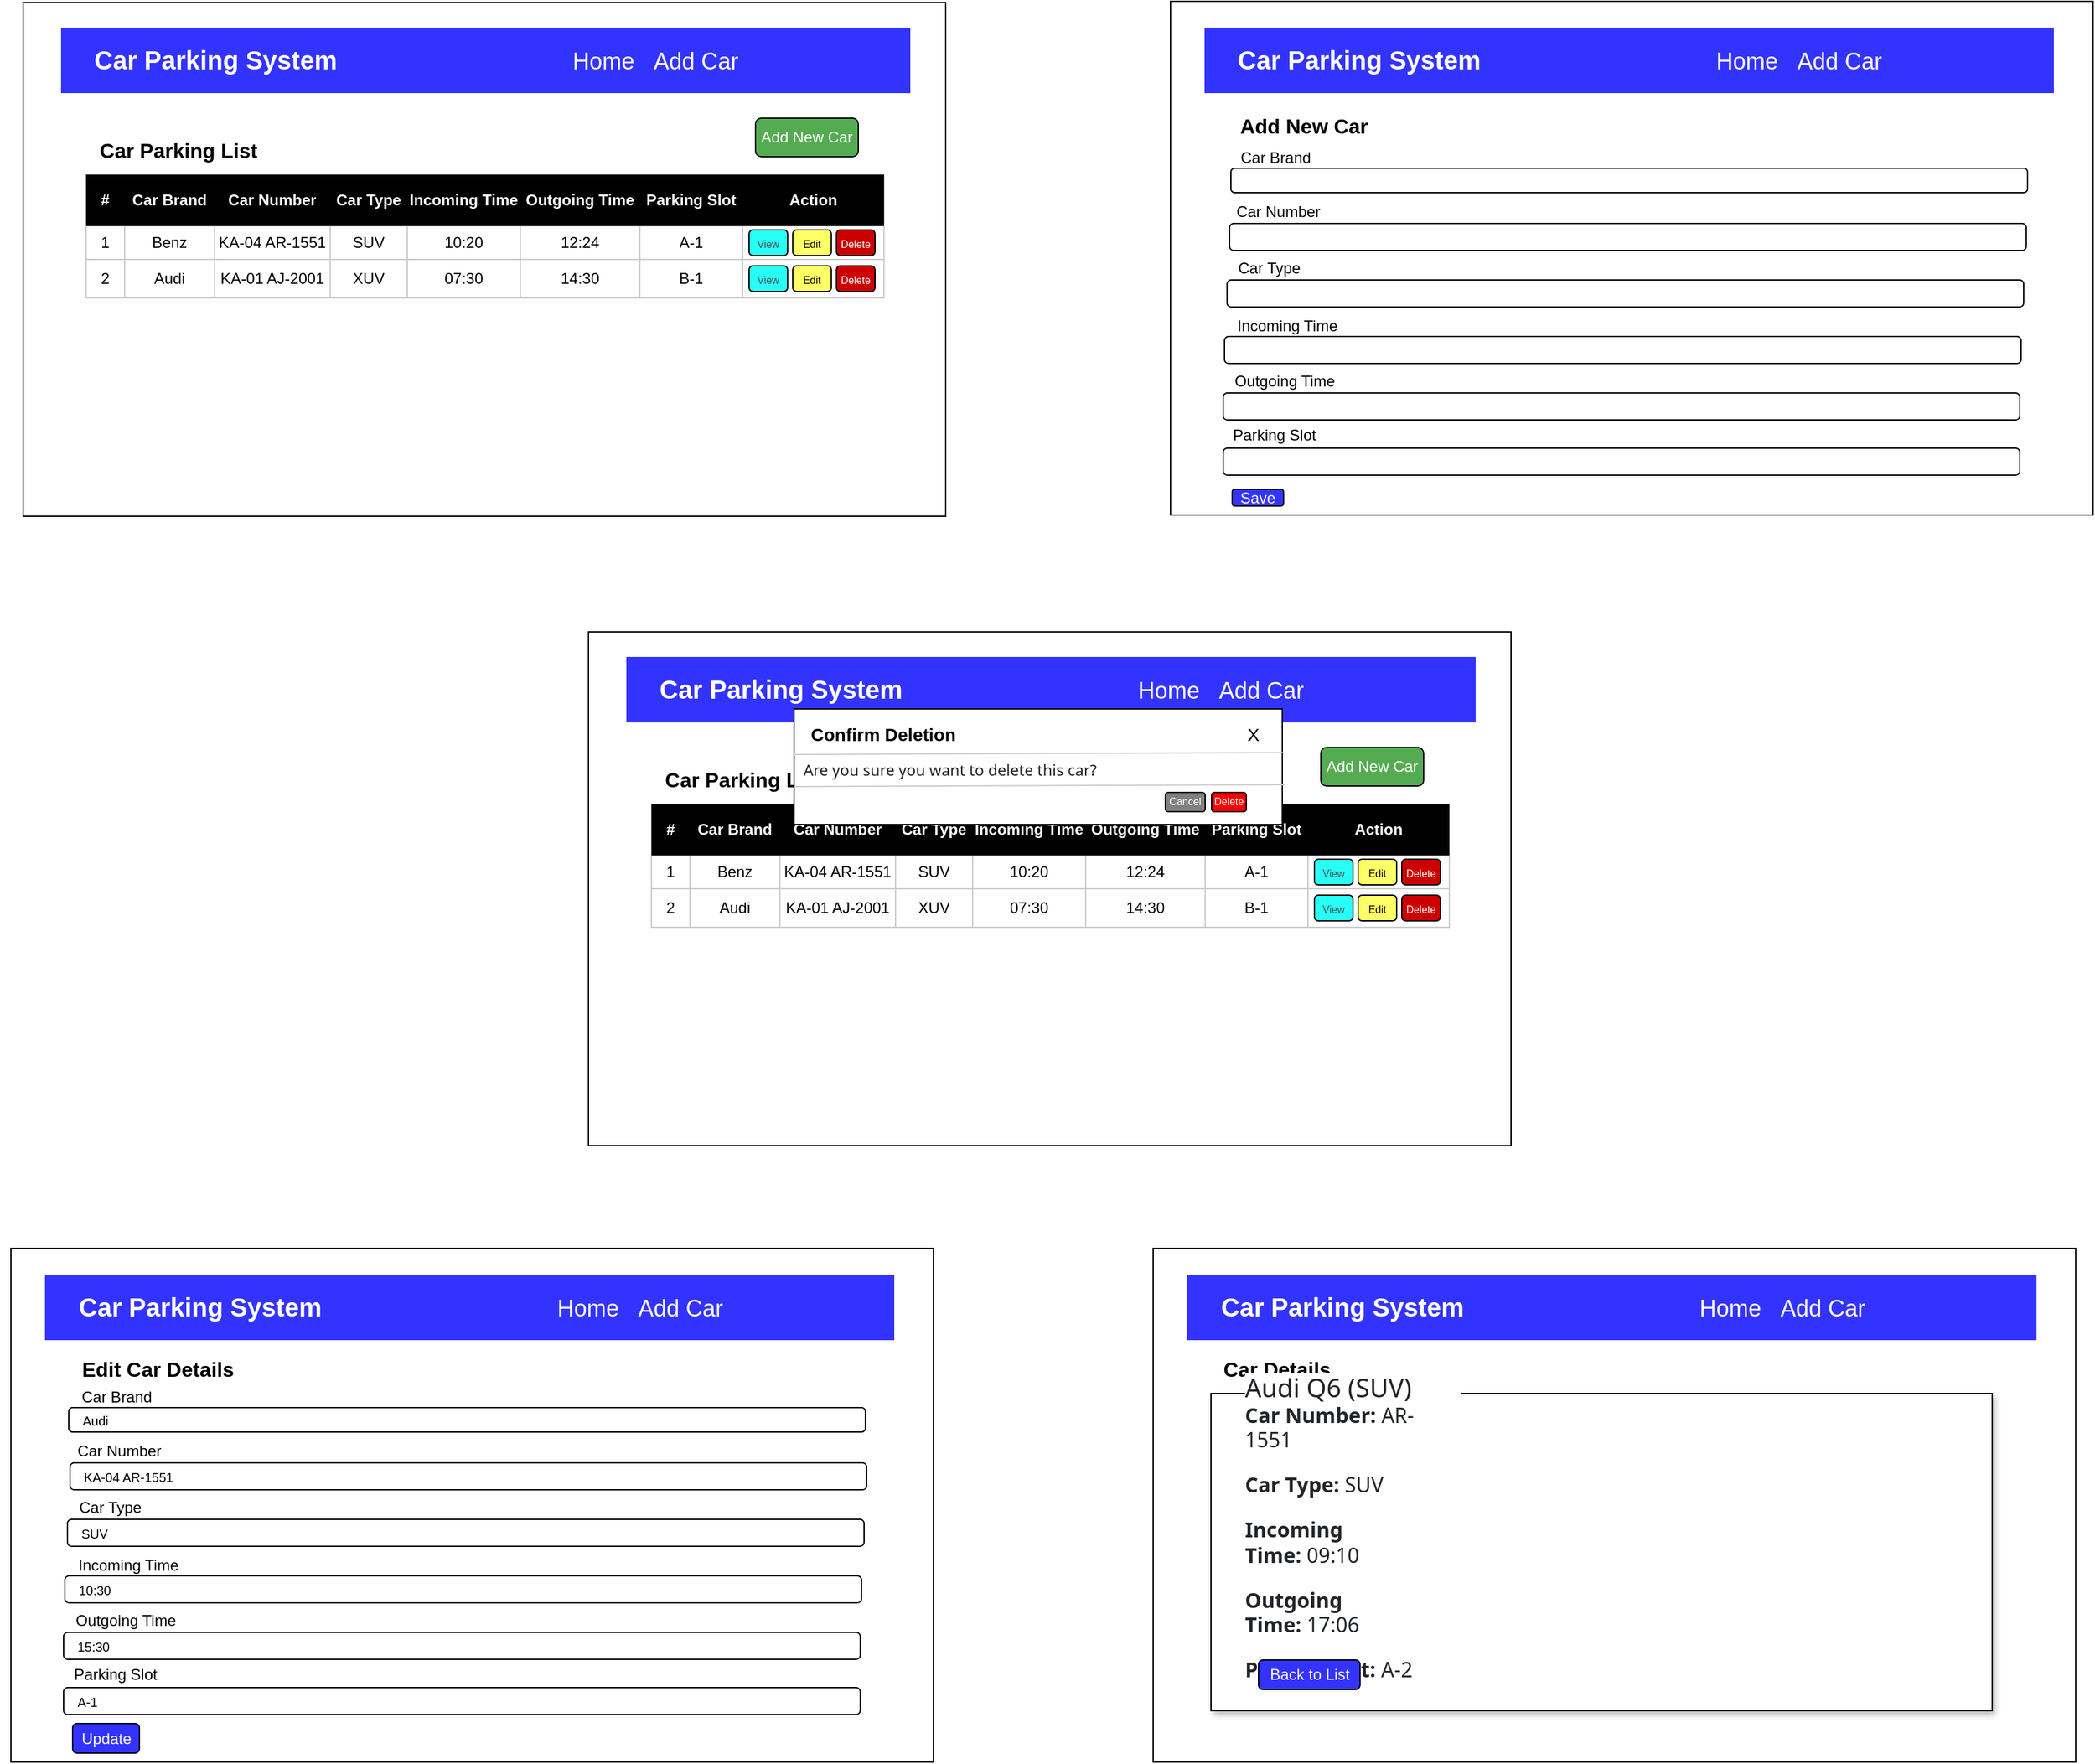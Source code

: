 <mxfile version="26.0.13">
  <diagram name="Page-1" id="1GAE5tETMzbOopSzP5iR">
    <mxGraphModel dx="2993" dy="3010" grid="1" gridSize="10" guides="1" tooltips="1" connect="1" arrows="1" fold="1" page="1" pageScale="1" pageWidth="850" pageHeight="1100" math="0" shadow="0">
      <root>
        <mxCell id="0" />
        <mxCell id="1" parent="0" />
        <mxCell id="K4n_j_3E0sE-HWsx0Ezl-1" value="" style="rounded=0;whiteSpace=wrap;html=1;" vertex="1" parent="1">
          <mxGeometry x="-810" y="-950" width="718" height="400" as="geometry" />
        </mxCell>
        <mxCell id="K4n_j_3E0sE-HWsx0Ezl-2" value="&lt;h3&gt;&lt;font style=&quot;color: rgb(255, 255, 255);&quot;&gt;&amp;nbsp; &amp;nbsp; &amp;nbsp; &lt;font style=&quot;&quot;&gt;&lt;span style=&quot;font-size: 20px;&quot;&gt;Car Parking System&amp;nbsp; &amp;nbsp; &amp;nbsp; &amp;nbsp; &amp;nbsp; &amp;nbsp; &amp;nbsp; &amp;nbsp; &amp;nbsp; &amp;nbsp; &amp;nbsp; &amp;nbsp; &amp;nbsp; &amp;nbsp; &amp;nbsp; &amp;nbsp; &amp;nbsp;&lt;/span&gt;&lt;span style=&quot;font-weight: normal;&quot;&gt;&lt;font style=&quot;font-size: 18px;&quot;&gt;Home&amp;nbsp; &amp;nbsp;Add Car&lt;/font&gt;&lt;/span&gt;&lt;/font&gt;&lt;/font&gt;&lt;/h3&gt;" style="rounded=0;whiteSpace=wrap;html=1;align=left;fillColor=#3333FF;strokeColor=#3333FF;" vertex="1" parent="1">
          <mxGeometry x="-780" y="-930" width="660" height="50" as="geometry" />
        </mxCell>
        <mxCell id="K4n_j_3E0sE-HWsx0Ezl-3" value="" style="shape=table;startSize=0;container=1;collapsible=0;childLayout=tableLayout;strokeColor=#CCCCCC;" vertex="1" parent="1">
          <mxGeometry x="-761" y="-816" width="621" height="96" as="geometry" />
        </mxCell>
        <mxCell id="K4n_j_3E0sE-HWsx0Ezl-4" value="" style="shape=tableRow;horizontal=0;startSize=0;swimlaneHead=0;swimlaneBody=0;strokeColor=inherit;top=0;left=0;bottom=0;right=0;collapsible=0;dropTarget=0;fillColor=none;points=[[0,0.5],[1,0.5]];portConstraint=eastwest;" vertex="1" parent="K4n_j_3E0sE-HWsx0Ezl-3">
          <mxGeometry width="621" height="40" as="geometry" />
        </mxCell>
        <mxCell id="K4n_j_3E0sE-HWsx0Ezl-5" value="#" style="shape=partialRectangle;html=1;whiteSpace=wrap;connectable=0;strokeColor=inherit;overflow=hidden;fillColor=#000000;top=0;left=0;bottom=0;right=0;pointerEvents=1;fontStyle=1;fontColor=#FFFFFF;fontSize=12;" vertex="1" parent="K4n_j_3E0sE-HWsx0Ezl-4">
          <mxGeometry width="30" height="40" as="geometry">
            <mxRectangle width="30" height="40" as="alternateBounds" />
          </mxGeometry>
        </mxCell>
        <mxCell id="K4n_j_3E0sE-HWsx0Ezl-6" value="Car Brand" style="shape=partialRectangle;html=1;whiteSpace=wrap;connectable=0;strokeColor=inherit;overflow=hidden;fillColor=#000000;top=0;left=0;bottom=0;right=0;pointerEvents=1;fontStyle=1;fontColor=#FFFFFF;fontSize=12;" vertex="1" parent="K4n_j_3E0sE-HWsx0Ezl-4">
          <mxGeometry x="30" width="70" height="40" as="geometry">
            <mxRectangle width="70" height="40" as="alternateBounds" />
          </mxGeometry>
        </mxCell>
        <mxCell id="K4n_j_3E0sE-HWsx0Ezl-7" value="Car Number" style="shape=partialRectangle;html=1;whiteSpace=wrap;connectable=0;strokeColor=inherit;overflow=hidden;fillColor=#000000;top=0;left=0;bottom=0;right=0;pointerEvents=1;fontStyle=1;fontColor=#FFFFFF;fontSize=12;" vertex="1" parent="K4n_j_3E0sE-HWsx0Ezl-4">
          <mxGeometry x="100" width="90" height="40" as="geometry">
            <mxRectangle width="90" height="40" as="alternateBounds" />
          </mxGeometry>
        </mxCell>
        <mxCell id="K4n_j_3E0sE-HWsx0Ezl-8" value="Car Type" style="shape=partialRectangle;html=1;whiteSpace=wrap;connectable=0;strokeColor=inherit;overflow=hidden;fillColor=#000000;top=0;left=0;bottom=0;right=0;pointerEvents=1;fontStyle=1;fontColor=#FFFFFF;fontSize=12;" vertex="1" parent="K4n_j_3E0sE-HWsx0Ezl-4">
          <mxGeometry x="190" width="60" height="40" as="geometry">
            <mxRectangle width="60" height="40" as="alternateBounds" />
          </mxGeometry>
        </mxCell>
        <mxCell id="K4n_j_3E0sE-HWsx0Ezl-9" value="Incoming Time" style="shape=partialRectangle;html=1;whiteSpace=wrap;connectable=0;strokeColor=inherit;overflow=hidden;fillColor=#000000;top=0;left=0;bottom=0;right=0;pointerEvents=1;fontStyle=1;fontColor=#FFFFFF;fontSize=12;" vertex="1" parent="K4n_j_3E0sE-HWsx0Ezl-4">
          <mxGeometry x="250" width="88" height="40" as="geometry">
            <mxRectangle width="88" height="40" as="alternateBounds" />
          </mxGeometry>
        </mxCell>
        <mxCell id="K4n_j_3E0sE-HWsx0Ezl-10" value="Outgoing Time" style="shape=partialRectangle;html=1;whiteSpace=wrap;connectable=0;strokeColor=inherit;overflow=hidden;fillColor=#000000;top=0;left=0;bottom=0;right=0;pointerEvents=1;fontStyle=1;fontColor=#FFFFFF;fontSize=12;" vertex="1" parent="K4n_j_3E0sE-HWsx0Ezl-4">
          <mxGeometry x="338" width="93" height="40" as="geometry">
            <mxRectangle width="93" height="40" as="alternateBounds" />
          </mxGeometry>
        </mxCell>
        <mxCell id="K4n_j_3E0sE-HWsx0Ezl-11" value="Parking Slot" style="shape=partialRectangle;html=1;whiteSpace=wrap;connectable=0;strokeColor=inherit;overflow=hidden;fillColor=#000000;top=0;left=0;bottom=0;right=0;pointerEvents=1;fontStyle=1;fontColor=#FFFFFF;fontSize=12;" vertex="1" parent="K4n_j_3E0sE-HWsx0Ezl-4">
          <mxGeometry x="431" width="80" height="40" as="geometry">
            <mxRectangle width="80" height="40" as="alternateBounds" />
          </mxGeometry>
        </mxCell>
        <mxCell id="K4n_j_3E0sE-HWsx0Ezl-12" value="Action" style="shape=partialRectangle;html=1;whiteSpace=wrap;connectable=0;strokeColor=inherit;overflow=hidden;fillColor=#000000;top=0;left=0;bottom=0;right=0;pointerEvents=1;fontStyle=1;fontColor=#FFFFFF;fontSize=12;" vertex="1" parent="K4n_j_3E0sE-HWsx0Ezl-4">
          <mxGeometry x="511" width="110" height="40" as="geometry">
            <mxRectangle width="110" height="40" as="alternateBounds" />
          </mxGeometry>
        </mxCell>
        <mxCell id="K4n_j_3E0sE-HWsx0Ezl-13" value="" style="shape=tableRow;horizontal=0;startSize=0;swimlaneHead=0;swimlaneBody=0;strokeColor=inherit;top=0;left=0;bottom=0;right=0;collapsible=0;dropTarget=0;fillColor=none;points=[[0,0.5],[1,0.5]];portConstraint=eastwest;" vertex="1" parent="K4n_j_3E0sE-HWsx0Ezl-3">
          <mxGeometry y="40" width="621" height="26" as="geometry" />
        </mxCell>
        <mxCell id="K4n_j_3E0sE-HWsx0Ezl-14" value="1" style="shape=partialRectangle;html=1;whiteSpace=wrap;connectable=0;strokeColor=inherit;overflow=hidden;fillColor=none;top=0;left=0;bottom=0;right=0;pointerEvents=1;" vertex="1" parent="K4n_j_3E0sE-HWsx0Ezl-13">
          <mxGeometry width="30" height="26" as="geometry">
            <mxRectangle width="30" height="26" as="alternateBounds" />
          </mxGeometry>
        </mxCell>
        <mxCell id="K4n_j_3E0sE-HWsx0Ezl-15" value="Benz" style="shape=partialRectangle;html=1;whiteSpace=wrap;connectable=0;strokeColor=inherit;overflow=hidden;fillColor=none;top=0;left=0;bottom=0;right=0;pointerEvents=1;" vertex="1" parent="K4n_j_3E0sE-HWsx0Ezl-13">
          <mxGeometry x="30" width="70" height="26" as="geometry">
            <mxRectangle width="70" height="26" as="alternateBounds" />
          </mxGeometry>
        </mxCell>
        <mxCell id="K4n_j_3E0sE-HWsx0Ezl-16" value="KA-04 AR-1551" style="shape=partialRectangle;html=1;whiteSpace=wrap;connectable=0;strokeColor=inherit;overflow=hidden;fillColor=none;top=0;left=0;bottom=0;right=0;pointerEvents=1;" vertex="1" parent="K4n_j_3E0sE-HWsx0Ezl-13">
          <mxGeometry x="100" width="90" height="26" as="geometry">
            <mxRectangle width="90" height="26" as="alternateBounds" />
          </mxGeometry>
        </mxCell>
        <mxCell id="K4n_j_3E0sE-HWsx0Ezl-17" value="SUV" style="shape=partialRectangle;html=1;whiteSpace=wrap;connectable=0;strokeColor=inherit;overflow=hidden;fillColor=none;top=0;left=0;bottom=0;right=0;pointerEvents=1;" vertex="1" parent="K4n_j_3E0sE-HWsx0Ezl-13">
          <mxGeometry x="190" width="60" height="26" as="geometry">
            <mxRectangle width="60" height="26" as="alternateBounds" />
          </mxGeometry>
        </mxCell>
        <mxCell id="K4n_j_3E0sE-HWsx0Ezl-18" value="10:20" style="shape=partialRectangle;html=1;whiteSpace=wrap;connectable=0;strokeColor=inherit;overflow=hidden;fillColor=none;top=0;left=0;bottom=0;right=0;pointerEvents=1;" vertex="1" parent="K4n_j_3E0sE-HWsx0Ezl-13">
          <mxGeometry x="250" width="88" height="26" as="geometry">
            <mxRectangle width="88" height="26" as="alternateBounds" />
          </mxGeometry>
        </mxCell>
        <mxCell id="K4n_j_3E0sE-HWsx0Ezl-19" value="12:24" style="shape=partialRectangle;html=1;whiteSpace=wrap;connectable=0;strokeColor=inherit;overflow=hidden;fillColor=none;top=0;left=0;bottom=0;right=0;pointerEvents=1;" vertex="1" parent="K4n_j_3E0sE-HWsx0Ezl-13">
          <mxGeometry x="338" width="93" height="26" as="geometry">
            <mxRectangle width="93" height="26" as="alternateBounds" />
          </mxGeometry>
        </mxCell>
        <mxCell id="K4n_j_3E0sE-HWsx0Ezl-20" value="A-1" style="shape=partialRectangle;html=1;whiteSpace=wrap;connectable=0;strokeColor=inherit;overflow=hidden;fillColor=none;top=0;left=0;bottom=0;right=0;pointerEvents=1;" vertex="1" parent="K4n_j_3E0sE-HWsx0Ezl-13">
          <mxGeometry x="431" width="80" height="26" as="geometry">
            <mxRectangle width="80" height="26" as="alternateBounds" />
          </mxGeometry>
        </mxCell>
        <mxCell id="K4n_j_3E0sE-HWsx0Ezl-21" value="" style="shape=partialRectangle;html=1;whiteSpace=wrap;connectable=0;strokeColor=inherit;overflow=hidden;fillColor=none;top=0;left=0;bottom=0;right=0;pointerEvents=1;" vertex="1" parent="K4n_j_3E0sE-HWsx0Ezl-13">
          <mxGeometry x="511" width="110" height="26" as="geometry">
            <mxRectangle width="110" height="26" as="alternateBounds" />
          </mxGeometry>
        </mxCell>
        <mxCell id="K4n_j_3E0sE-HWsx0Ezl-22" value="" style="shape=tableRow;horizontal=0;startSize=0;swimlaneHead=0;swimlaneBody=0;strokeColor=inherit;top=0;left=0;bottom=0;right=0;collapsible=0;dropTarget=0;fillColor=none;points=[[0,0.5],[1,0.5]];portConstraint=eastwest;" vertex="1" parent="K4n_j_3E0sE-HWsx0Ezl-3">
          <mxGeometry y="66" width="621" height="30" as="geometry" />
        </mxCell>
        <mxCell id="K4n_j_3E0sE-HWsx0Ezl-23" value="2" style="shape=partialRectangle;html=1;whiteSpace=wrap;connectable=0;strokeColor=inherit;overflow=hidden;fillColor=none;top=0;left=0;bottom=0;right=0;pointerEvents=1;" vertex="1" parent="K4n_j_3E0sE-HWsx0Ezl-22">
          <mxGeometry width="30" height="30" as="geometry">
            <mxRectangle width="30" height="30" as="alternateBounds" />
          </mxGeometry>
        </mxCell>
        <mxCell id="K4n_j_3E0sE-HWsx0Ezl-24" value="Audi" style="shape=partialRectangle;html=1;whiteSpace=wrap;connectable=0;strokeColor=inherit;overflow=hidden;fillColor=none;top=0;left=0;bottom=0;right=0;pointerEvents=1;" vertex="1" parent="K4n_j_3E0sE-HWsx0Ezl-22">
          <mxGeometry x="30" width="70" height="30" as="geometry">
            <mxRectangle width="70" height="30" as="alternateBounds" />
          </mxGeometry>
        </mxCell>
        <mxCell id="K4n_j_3E0sE-HWsx0Ezl-25" value="KA-01 AJ-2001" style="shape=partialRectangle;html=1;whiteSpace=wrap;connectable=0;strokeColor=inherit;overflow=hidden;fillColor=none;top=0;left=0;bottom=0;right=0;pointerEvents=1;" vertex="1" parent="K4n_j_3E0sE-HWsx0Ezl-22">
          <mxGeometry x="100" width="90" height="30" as="geometry">
            <mxRectangle width="90" height="30" as="alternateBounds" />
          </mxGeometry>
        </mxCell>
        <mxCell id="K4n_j_3E0sE-HWsx0Ezl-26" value="XUV" style="shape=partialRectangle;html=1;whiteSpace=wrap;connectable=0;strokeColor=inherit;overflow=hidden;fillColor=none;top=0;left=0;bottom=0;right=0;pointerEvents=1;" vertex="1" parent="K4n_j_3E0sE-HWsx0Ezl-22">
          <mxGeometry x="190" width="60" height="30" as="geometry">
            <mxRectangle width="60" height="30" as="alternateBounds" />
          </mxGeometry>
        </mxCell>
        <mxCell id="K4n_j_3E0sE-HWsx0Ezl-27" value="07:30" style="shape=partialRectangle;html=1;whiteSpace=wrap;connectable=0;strokeColor=inherit;overflow=hidden;fillColor=none;top=0;left=0;bottom=0;right=0;pointerEvents=1;" vertex="1" parent="K4n_j_3E0sE-HWsx0Ezl-22">
          <mxGeometry x="250" width="88" height="30" as="geometry">
            <mxRectangle width="88" height="30" as="alternateBounds" />
          </mxGeometry>
        </mxCell>
        <mxCell id="K4n_j_3E0sE-HWsx0Ezl-28" value="14:30" style="shape=partialRectangle;html=1;whiteSpace=wrap;connectable=0;strokeColor=inherit;overflow=hidden;fillColor=none;top=0;left=0;bottom=0;right=0;pointerEvents=1;" vertex="1" parent="K4n_j_3E0sE-HWsx0Ezl-22">
          <mxGeometry x="338" width="93" height="30" as="geometry">
            <mxRectangle width="93" height="30" as="alternateBounds" />
          </mxGeometry>
        </mxCell>
        <mxCell id="K4n_j_3E0sE-HWsx0Ezl-29" value="B-1" style="shape=partialRectangle;html=1;whiteSpace=wrap;connectable=0;strokeColor=inherit;overflow=hidden;fillColor=none;top=0;left=0;bottom=0;right=0;pointerEvents=1;" vertex="1" parent="K4n_j_3E0sE-HWsx0Ezl-22">
          <mxGeometry x="431" width="80" height="30" as="geometry">
            <mxRectangle width="80" height="30" as="alternateBounds" />
          </mxGeometry>
        </mxCell>
        <mxCell id="K4n_j_3E0sE-HWsx0Ezl-30" value="" style="shape=partialRectangle;html=1;whiteSpace=wrap;connectable=0;strokeColor=inherit;overflow=hidden;fillColor=none;top=0;left=0;bottom=0;right=0;pointerEvents=1;" vertex="1" parent="K4n_j_3E0sE-HWsx0Ezl-22">
          <mxGeometry x="511" width="110" height="30" as="geometry">
            <mxRectangle width="110" height="30" as="alternateBounds" />
          </mxGeometry>
        </mxCell>
        <mxCell id="K4n_j_3E0sE-HWsx0Ezl-32" value="Car Parking List" style="text;html=1;align=center;verticalAlign=middle;whiteSpace=wrap;rounded=0;fontStyle=1;fontSize=16;" vertex="1" parent="1">
          <mxGeometry x="-774" y="-850" width="170" height="30" as="geometry" />
        </mxCell>
        <mxCell id="K4n_j_3E0sE-HWsx0Ezl-36" value="Add New Car" style="rounded=1;whiteSpace=wrap;html=1;fillColor=#55AB51;fontColor=#FFFFFF;" vertex="1" parent="1">
          <mxGeometry x="-240" y="-860" width="80" height="30" as="geometry" />
        </mxCell>
        <mxCell id="K4n_j_3E0sE-HWsx0Ezl-37" value="&lt;font style=&quot;font-size: 8px;&quot;&gt;View&lt;/font&gt;" style="rounded=1;whiteSpace=wrap;html=1;fillColor=#28FFF7;fontColor=#4D4D4D;" vertex="1" parent="1">
          <mxGeometry x="-245" y="-773" width="30" height="20" as="geometry" />
        </mxCell>
        <mxCell id="K4n_j_3E0sE-HWsx0Ezl-38" value="&lt;font style=&quot;font-size: 8px;&quot;&gt;Edit&lt;/font&gt;" style="rounded=1;whiteSpace=wrap;html=1;fillColor=#FFFF66;fontColor=#000000;" vertex="1" parent="1">
          <mxGeometry x="-211" y="-773" width="30" height="20" as="geometry" />
        </mxCell>
        <mxCell id="K4n_j_3E0sE-HWsx0Ezl-39" value="&lt;font style=&quot;font-size: 8px;&quot;&gt;Delete&lt;/font&gt;" style="rounded=1;whiteSpace=wrap;html=1;fillColor=#CC0000;fontColor=#FFFFFF;" vertex="1" parent="1">
          <mxGeometry x="-177" y="-773" width="30" height="20" as="geometry" />
        </mxCell>
        <mxCell id="K4n_j_3E0sE-HWsx0Ezl-40" value="&lt;font style=&quot;font-size: 8px;&quot;&gt;View&lt;/font&gt;" style="rounded=1;whiteSpace=wrap;html=1;fillColor=#28FFF7;fontColor=#4D4D4D;" vertex="1" parent="1">
          <mxGeometry x="-245" y="-745" width="30" height="20" as="geometry" />
        </mxCell>
        <mxCell id="K4n_j_3E0sE-HWsx0Ezl-41" value="&lt;font style=&quot;font-size: 8px;&quot;&gt;Edit&lt;/font&gt;" style="rounded=1;whiteSpace=wrap;html=1;fillColor=#FFFF66;fontColor=#000000;" vertex="1" parent="1">
          <mxGeometry x="-211" y="-745" width="30" height="20" as="geometry" />
        </mxCell>
        <mxCell id="K4n_j_3E0sE-HWsx0Ezl-42" value="&lt;font style=&quot;font-size: 8px;&quot;&gt;Delete&lt;/font&gt;" style="rounded=1;whiteSpace=wrap;html=1;fillColor=#CC0000;fontColor=#FFFFFF;" vertex="1" parent="1">
          <mxGeometry x="-177" y="-745" width="30" height="20" as="geometry" />
        </mxCell>
        <mxCell id="K4n_j_3E0sE-HWsx0Ezl-43" value="" style="rounded=0;whiteSpace=wrap;html=1;" vertex="1" parent="1">
          <mxGeometry x="83" y="-951" width="718" height="400" as="geometry" />
        </mxCell>
        <mxCell id="K4n_j_3E0sE-HWsx0Ezl-44" value="&lt;h3&gt;&lt;font style=&quot;color: rgb(255, 255, 255);&quot;&gt;&amp;nbsp; &amp;nbsp; &amp;nbsp; &lt;font style=&quot;&quot;&gt;&lt;span style=&quot;font-size: 20px;&quot;&gt;Car Parking System&amp;nbsp; &amp;nbsp; &amp;nbsp; &amp;nbsp; &amp;nbsp; &amp;nbsp; &amp;nbsp; &amp;nbsp; &amp;nbsp; &amp;nbsp; &amp;nbsp; &amp;nbsp; &amp;nbsp; &amp;nbsp; &amp;nbsp; &amp;nbsp; &amp;nbsp;&lt;/span&gt;&lt;span style=&quot;font-weight: normal;&quot;&gt;&lt;font style=&quot;font-size: 18px;&quot;&gt;Home&amp;nbsp; &amp;nbsp;Add Car&lt;/font&gt;&lt;/span&gt;&lt;/font&gt;&lt;/font&gt;&lt;/h3&gt;" style="rounded=0;whiteSpace=wrap;html=1;align=left;fillColor=#3333FF;strokeColor=#3333FF;" vertex="1" parent="1">
          <mxGeometry x="110" y="-930" width="660" height="50" as="geometry" />
        </mxCell>
        <mxCell id="K4n_j_3E0sE-HWsx0Ezl-73" value="Add New Car" style="text;html=1;align=center;verticalAlign=middle;whiteSpace=wrap;rounded=0;fontStyle=1;fontSize=16;" vertex="1" parent="1">
          <mxGeometry x="102" y="-869" width="170" height="30" as="geometry" />
        </mxCell>
        <mxCell id="K4n_j_3E0sE-HWsx0Ezl-81" value="Car Brand" style="text;html=1;align=center;verticalAlign=middle;whiteSpace=wrap;rounded=0;fontStyle=0;fontSize=12;" vertex="1" parent="1">
          <mxGeometry x="80" y="-844" width="170" height="30" as="geometry" />
        </mxCell>
        <mxCell id="K4n_j_3E0sE-HWsx0Ezl-82" value="" style="rounded=1;whiteSpace=wrap;html=1;" vertex="1" parent="1">
          <mxGeometry x="130" y="-821" width="620" height="19" as="geometry" />
        </mxCell>
        <mxCell id="K4n_j_3E0sE-HWsx0Ezl-83" value="Car Number" style="text;html=1;align=center;verticalAlign=middle;whiteSpace=wrap;rounded=0;fontStyle=0;fontSize=12;" vertex="1" parent="1">
          <mxGeometry x="82" y="-802" width="170" height="30" as="geometry" />
        </mxCell>
        <mxCell id="K4n_j_3E0sE-HWsx0Ezl-85" value="Car Type" style="text;html=1;align=center;verticalAlign=middle;whiteSpace=wrap;rounded=0;fontStyle=0;fontSize=12;" vertex="1" parent="1">
          <mxGeometry x="75" y="-758" width="170" height="30" as="geometry" />
        </mxCell>
        <mxCell id="K4n_j_3E0sE-HWsx0Ezl-88" value="" style="rounded=1;whiteSpace=wrap;html=1;" vertex="1" parent="1">
          <mxGeometry x="129" y="-778" width="620" height="21" as="geometry" />
        </mxCell>
        <mxCell id="K4n_j_3E0sE-HWsx0Ezl-89" value="" style="rounded=1;whiteSpace=wrap;html=1;" vertex="1" parent="1">
          <mxGeometry x="127" y="-734" width="620" height="21" as="geometry" />
        </mxCell>
        <mxCell id="K4n_j_3E0sE-HWsx0Ezl-90" value="Incoming Time" style="text;html=1;align=center;verticalAlign=middle;whiteSpace=wrap;rounded=0;fontStyle=0;fontSize=12;" vertex="1" parent="1">
          <mxGeometry x="89" y="-713" width="170" height="30" as="geometry" />
        </mxCell>
        <mxCell id="K4n_j_3E0sE-HWsx0Ezl-91" value="" style="rounded=1;whiteSpace=wrap;html=1;" vertex="1" parent="1">
          <mxGeometry x="125" y="-690" width="620" height="21" as="geometry" />
        </mxCell>
        <mxCell id="K4n_j_3E0sE-HWsx0Ezl-92" value="Outgoing Time" style="text;html=1;align=center;verticalAlign=middle;whiteSpace=wrap;rounded=0;fontStyle=0;fontSize=12;" vertex="1" parent="1">
          <mxGeometry x="87" y="-670" width="170" height="30" as="geometry" />
        </mxCell>
        <mxCell id="K4n_j_3E0sE-HWsx0Ezl-93" value="" style="rounded=1;whiteSpace=wrap;html=1;" vertex="1" parent="1">
          <mxGeometry x="124" y="-646" width="620" height="21" as="geometry" />
        </mxCell>
        <mxCell id="K4n_j_3E0sE-HWsx0Ezl-94" value="" style="rounded=1;whiteSpace=wrap;html=1;" vertex="1" parent="1">
          <mxGeometry x="124" y="-603" width="620" height="21" as="geometry" />
        </mxCell>
        <mxCell id="K4n_j_3E0sE-HWsx0Ezl-95" value="Parking Slot" style="text;html=1;align=center;verticalAlign=middle;whiteSpace=wrap;rounded=0;fontStyle=0;fontSize=12;" vertex="1" parent="1">
          <mxGeometry x="79" y="-628" width="170" height="30" as="geometry" />
        </mxCell>
        <mxCell id="K4n_j_3E0sE-HWsx0Ezl-96" value="Save" style="rounded=1;whiteSpace=wrap;html=1;fillColor=#3333FF;fontColor=#FFFFFF;" vertex="1" parent="1">
          <mxGeometry x="131" y="-571" width="40" height="13" as="geometry" />
        </mxCell>
        <mxCell id="K4n_j_3E0sE-HWsx0Ezl-97" value="" style="rounded=0;whiteSpace=wrap;html=1;" vertex="1" parent="1">
          <mxGeometry x="-819.5" y="20" width="718" height="400" as="geometry" />
        </mxCell>
        <mxCell id="K4n_j_3E0sE-HWsx0Ezl-98" value="&lt;h3&gt;&lt;font style=&quot;color: rgb(255, 255, 255);&quot;&gt;&amp;nbsp; &amp;nbsp; &amp;nbsp; &lt;font style=&quot;&quot;&gt;&lt;span style=&quot;font-size: 20px;&quot;&gt;Car Parking System&amp;nbsp; &amp;nbsp; &amp;nbsp; &amp;nbsp; &amp;nbsp; &amp;nbsp; &amp;nbsp; &amp;nbsp; &amp;nbsp; &amp;nbsp; &amp;nbsp; &amp;nbsp; &amp;nbsp; &amp;nbsp; &amp;nbsp; &amp;nbsp; &amp;nbsp;&lt;/span&gt;&lt;span style=&quot;font-weight: normal;&quot;&gt;&lt;font style=&quot;font-size: 18px;&quot;&gt;Home&amp;nbsp; &amp;nbsp;Add Car&lt;/font&gt;&lt;/span&gt;&lt;/font&gt;&lt;/font&gt;&lt;/h3&gt;" style="rounded=0;whiteSpace=wrap;html=1;align=left;fillColor=#3333FF;strokeColor=#3333FF;" vertex="1" parent="1">
          <mxGeometry x="-792.5" y="41" width="660" height="50" as="geometry" />
        </mxCell>
        <mxCell id="K4n_j_3E0sE-HWsx0Ezl-99" value="Edit Car Details" style="text;html=1;align=center;verticalAlign=middle;whiteSpace=wrap;rounded=0;fontStyle=1;fontSize=16;" vertex="1" parent="1">
          <mxGeometry x="-790.5" y="99" width="170" height="30" as="geometry" />
        </mxCell>
        <mxCell id="K4n_j_3E0sE-HWsx0Ezl-100" value="Car Brand" style="text;html=1;align=center;verticalAlign=middle;whiteSpace=wrap;rounded=0;fontStyle=0;fontSize=12;" vertex="1" parent="1">
          <mxGeometry x="-822.5" y="121" width="170" height="30" as="geometry" />
        </mxCell>
        <mxCell id="K4n_j_3E0sE-HWsx0Ezl-101" value="&lt;font style=&quot;font-size: 10px;&quot;&gt;&amp;nbsp; &amp;nbsp;Audi&lt;/font&gt;" style="rounded=1;whiteSpace=wrap;html=1;align=left;" vertex="1" parent="1">
          <mxGeometry x="-774.5" y="144" width="620" height="19" as="geometry" />
        </mxCell>
        <mxCell id="K4n_j_3E0sE-HWsx0Ezl-102" value="Car Number" style="text;html=1;align=center;verticalAlign=middle;whiteSpace=wrap;rounded=0;fontStyle=0;fontSize=12;" vertex="1" parent="1">
          <mxGeometry x="-820.5" y="163" width="170" height="30" as="geometry" />
        </mxCell>
        <mxCell id="K4n_j_3E0sE-HWsx0Ezl-103" value="Car Type" style="text;html=1;align=center;verticalAlign=middle;whiteSpace=wrap;rounded=0;fontStyle=0;fontSize=12;" vertex="1" parent="1">
          <mxGeometry x="-827.5" y="207" width="170" height="30" as="geometry" />
        </mxCell>
        <mxCell id="K4n_j_3E0sE-HWsx0Ezl-104" value="&lt;span style=&quot;font-size: 10px;&quot;&gt;&amp;nbsp; &amp;nbsp;KA-04 AR-1551&lt;/span&gt;" style="rounded=1;whiteSpace=wrap;html=1;align=left;" vertex="1" parent="1">
          <mxGeometry x="-773.5" y="187" width="620" height="21" as="geometry" />
        </mxCell>
        <mxCell id="K4n_j_3E0sE-HWsx0Ezl-105" value="&lt;span style=&quot;font-size: 10px;&quot;&gt;&amp;nbsp; &amp;nbsp;SUV&lt;/span&gt;" style="rounded=1;whiteSpace=wrap;html=1;align=left;" vertex="1" parent="1">
          <mxGeometry x="-775.5" y="231" width="620" height="21" as="geometry" />
        </mxCell>
        <mxCell id="K4n_j_3E0sE-HWsx0Ezl-106" value="Incoming Time" style="text;html=1;align=center;verticalAlign=middle;whiteSpace=wrap;rounded=0;fontStyle=0;fontSize=12;" vertex="1" parent="1">
          <mxGeometry x="-813.5" y="252" width="170" height="30" as="geometry" />
        </mxCell>
        <mxCell id="K4n_j_3E0sE-HWsx0Ezl-107" value="&lt;span style=&quot;font-size: 10px;&quot;&gt;&amp;nbsp; &amp;nbsp;10:30&lt;/span&gt;" style="rounded=1;whiteSpace=wrap;html=1;align=left;" vertex="1" parent="1">
          <mxGeometry x="-777.5" y="275" width="620" height="21" as="geometry" />
        </mxCell>
        <mxCell id="K4n_j_3E0sE-HWsx0Ezl-108" value="Outgoing Time" style="text;html=1;align=center;verticalAlign=middle;whiteSpace=wrap;rounded=0;fontStyle=0;fontSize=12;" vertex="1" parent="1">
          <mxGeometry x="-815.5" y="295" width="170" height="30" as="geometry" />
        </mxCell>
        <mxCell id="K4n_j_3E0sE-HWsx0Ezl-109" value="&lt;span style=&quot;font-size: 10px;&quot;&gt;&amp;nbsp; &amp;nbsp;15:30&lt;/span&gt;" style="rounded=1;whiteSpace=wrap;html=1;align=left;" vertex="1" parent="1">
          <mxGeometry x="-778.5" y="319" width="620" height="21" as="geometry" />
        </mxCell>
        <mxCell id="K4n_j_3E0sE-HWsx0Ezl-110" value="&lt;span style=&quot;font-size: 10px;&quot;&gt;&amp;nbsp; &amp;nbsp;A-1&lt;/span&gt;" style="rounded=1;whiteSpace=wrap;html=1;align=left;" vertex="1" parent="1">
          <mxGeometry x="-778.5" y="362" width="620" height="21" as="geometry" />
        </mxCell>
        <mxCell id="K4n_j_3E0sE-HWsx0Ezl-111" value="Parking Slot" style="text;html=1;align=center;verticalAlign=middle;whiteSpace=wrap;rounded=0;fontStyle=0;fontSize=12;" vertex="1" parent="1">
          <mxGeometry x="-823.5" y="337" width="170" height="30" as="geometry" />
        </mxCell>
        <mxCell id="K4n_j_3E0sE-HWsx0Ezl-112" value="Update" style="rounded=1;whiteSpace=wrap;html=1;fillColor=#3333FF;fontColor=#FFFFFF;" vertex="1" parent="1">
          <mxGeometry x="-771.5" y="390" width="52" height="23" as="geometry" />
        </mxCell>
        <mxCell id="K4n_j_3E0sE-HWsx0Ezl-113" value="" style="rounded=0;whiteSpace=wrap;html=1;" vertex="1" parent="1">
          <mxGeometry x="69.5" y="20" width="718" height="400" as="geometry" />
        </mxCell>
        <mxCell id="K4n_j_3E0sE-HWsx0Ezl-114" value="&lt;h3&gt;&lt;font style=&quot;color: rgb(255, 255, 255);&quot;&gt;&amp;nbsp; &amp;nbsp; &amp;nbsp; &lt;font style=&quot;&quot;&gt;&lt;span style=&quot;font-size: 20px;&quot;&gt;Car Parking System&amp;nbsp; &amp;nbsp; &amp;nbsp; &amp;nbsp; &amp;nbsp; &amp;nbsp; &amp;nbsp; &amp;nbsp; &amp;nbsp; &amp;nbsp; &amp;nbsp; &amp;nbsp; &amp;nbsp; &amp;nbsp; &amp;nbsp; &amp;nbsp; &amp;nbsp;&lt;/span&gt;&lt;span style=&quot;font-weight: normal;&quot;&gt;&lt;font style=&quot;font-size: 18px;&quot;&gt;Home&amp;nbsp; &amp;nbsp;Add Car&lt;/font&gt;&lt;/span&gt;&lt;/font&gt;&lt;/font&gt;&lt;/h3&gt;" style="rounded=0;whiteSpace=wrap;html=1;align=left;fillColor=#3333FF;strokeColor=#3333FF;" vertex="1" parent="1">
          <mxGeometry x="96.5" y="41" width="660" height="50" as="geometry" />
        </mxCell>
        <mxCell id="K4n_j_3E0sE-HWsx0Ezl-115" value="Car Details" style="text;html=1;align=center;verticalAlign=middle;whiteSpace=wrap;rounded=0;fontStyle=1;fontSize=16;" vertex="1" parent="1">
          <mxGeometry x="80.5" y="99" width="170" height="30" as="geometry" />
        </mxCell>
        <mxCell id="K4n_j_3E0sE-HWsx0Ezl-129" value="" style="rounded=0;whiteSpace=wrap;html=1;perimeterSpacing=0;glass=0;shadow=1;" vertex="1" parent="1">
          <mxGeometry x="114.5" y="133" width="608" height="247" as="geometry" />
        </mxCell>
        <mxCell id="K4n_j_3E0sE-HWsx0Ezl-130" value="&lt;h5 style=&quot;box-sizing: border-box; margin-top: 0px; margin-bottom: var(--bs-card-title-spacer-y); font-weight: 500; line-height: 1.2; color: rgb(33, 37, 41); font-size: 1.25rem; font-family: system-ui, -apple-system, &amp;quot;Segoe UI&amp;quot;, Roboto, &amp;quot;Helvetica Neue&amp;quot;, &amp;quot;Noto Sans&amp;quot;, &amp;quot;Liberation Sans&amp;quot;, Arial, sans-serif, &amp;quot;Apple Color Emoji&amp;quot;, &amp;quot;Segoe UI Emoji&amp;quot;, &amp;quot;Segoe UI Symbol&amp;quot;, &amp;quot;Noto Color Emoji&amp;quot;; text-align: start; background-color: rgb(255, 255, 255);&quot; class=&quot;card-title&quot;&gt;Audi Q6&amp;nbsp;(SUV)&lt;/h5&gt;&lt;p style=&quot;box-sizing: border-box; margin-top: 0px; margin-bottom: 1rem; color: rgb(33, 37, 41); font-family: system-ui, -apple-system, &amp;quot;Segoe UI&amp;quot;, Roboto, &amp;quot;Helvetica Neue&amp;quot;, &amp;quot;Noto Sans&amp;quot;, &amp;quot;Liberation Sans&amp;quot;, Arial, sans-serif, &amp;quot;Apple Color Emoji&amp;quot;, &amp;quot;Segoe UI Emoji&amp;quot;, &amp;quot;Segoe UI Symbol&amp;quot;, &amp;quot;Noto Color Emoji&amp;quot;; font-weight: 400; text-align: start; background-color: rgb(255, 255, 255);&quot;&gt;&lt;span style=&quot;box-sizing: border-box; font-weight: bolder;&quot;&gt;Car Number:&lt;/span&gt;&amp;nbsp;AR-1551&lt;/p&gt;&lt;p style=&quot;box-sizing: border-box; margin-top: 0px; margin-bottom: 1rem; color: rgb(33, 37, 41); font-family: system-ui, -apple-system, &amp;quot;Segoe UI&amp;quot;, Roboto, &amp;quot;Helvetica Neue&amp;quot;, &amp;quot;Noto Sans&amp;quot;, &amp;quot;Liberation Sans&amp;quot;, Arial, sans-serif, &amp;quot;Apple Color Emoji&amp;quot;, &amp;quot;Segoe UI Emoji&amp;quot;, &amp;quot;Segoe UI Symbol&amp;quot;, &amp;quot;Noto Color Emoji&amp;quot;; font-weight: 400; text-align: start; background-color: rgb(255, 255, 255);&quot;&gt;&lt;span style=&quot;box-sizing: border-box; font-weight: bolder;&quot;&gt;Car Type:&lt;/span&gt;&amp;nbsp;SUV&lt;/p&gt;&lt;p style=&quot;box-sizing: border-box; margin-top: 0px; margin-bottom: 1rem; color: rgb(33, 37, 41); font-family: system-ui, -apple-system, &amp;quot;Segoe UI&amp;quot;, Roboto, &amp;quot;Helvetica Neue&amp;quot;, &amp;quot;Noto Sans&amp;quot;, &amp;quot;Liberation Sans&amp;quot;, Arial, sans-serif, &amp;quot;Apple Color Emoji&amp;quot;, &amp;quot;Segoe UI Emoji&amp;quot;, &amp;quot;Segoe UI Symbol&amp;quot;, &amp;quot;Noto Color Emoji&amp;quot;; font-weight: 400; text-align: start; background-color: rgb(255, 255, 255);&quot;&gt;&lt;span style=&quot;box-sizing: border-box; font-weight: bolder;&quot;&gt;Incoming Time:&lt;/span&gt;&amp;nbsp;09:10&lt;/p&gt;&lt;p style=&quot;box-sizing: border-box; margin-top: 0px; margin-bottom: 1rem; color: rgb(33, 37, 41); font-family: system-ui, -apple-system, &amp;quot;Segoe UI&amp;quot;, Roboto, &amp;quot;Helvetica Neue&amp;quot;, &amp;quot;Noto Sans&amp;quot;, &amp;quot;Liberation Sans&amp;quot;, Arial, sans-serif, &amp;quot;Apple Color Emoji&amp;quot;, &amp;quot;Segoe UI Emoji&amp;quot;, &amp;quot;Segoe UI Symbol&amp;quot;, &amp;quot;Noto Color Emoji&amp;quot;; font-weight: 400; text-align: start; background-color: rgb(255, 255, 255);&quot;&gt;&lt;span style=&quot;box-sizing: border-box; font-weight: bolder;&quot;&gt;Outgoing Time:&lt;/span&gt;&amp;nbsp;17:06&lt;/p&gt;&lt;p style=&quot;box-sizing: border-box; margin-top: 0px; margin-bottom: 1rem; color: rgb(33, 37, 41); font-family: system-ui, -apple-system, &amp;quot;Segoe UI&amp;quot;, Roboto, &amp;quot;Helvetica Neue&amp;quot;, &amp;quot;Noto Sans&amp;quot;, &amp;quot;Liberation Sans&amp;quot;, Arial, sans-serif, &amp;quot;Apple Color Emoji&amp;quot;, &amp;quot;Segoe UI Emoji&amp;quot;, &amp;quot;Segoe UI Symbol&amp;quot;, &amp;quot;Noto Color Emoji&amp;quot;; font-weight: 400; text-align: start; background-color: rgb(255, 255, 255);&quot;&gt;&lt;span style=&quot;box-sizing: border-box; font-weight: bolder;&quot;&gt;Parking Slot:&lt;/span&gt;&amp;nbsp;A-2&lt;/p&gt;" style="text;html=1;align=center;verticalAlign=middle;whiteSpace=wrap;rounded=0;fontStyle=1;fontSize=16;" vertex="1" parent="1">
          <mxGeometry x="139.5" y="230" width="170" height="30" as="geometry" />
        </mxCell>
        <mxCell id="K4n_j_3E0sE-HWsx0Ezl-132" value="Back to List" style="rounded=1;whiteSpace=wrap;html=1;fillColor=#3333FF;fontColor=#FFFFFF;" vertex="1" parent="1">
          <mxGeometry x="151.5" y="340.5" width="79" height="23" as="geometry" />
        </mxCell>
        <mxCell id="K4n_j_3E0sE-HWsx0Ezl-171" value="" style="rounded=0;whiteSpace=wrap;html=1;" vertex="1" parent="1">
          <mxGeometry x="-370" y="-460" width="718" height="400" as="geometry" />
        </mxCell>
        <mxCell id="K4n_j_3E0sE-HWsx0Ezl-172" value="&lt;h3&gt;&lt;font style=&quot;color: rgb(255, 255, 255);&quot;&gt;&amp;nbsp; &amp;nbsp; &amp;nbsp; &lt;font style=&quot;&quot;&gt;&lt;span style=&quot;font-size: 20px;&quot;&gt;Car Parking System&amp;nbsp; &amp;nbsp; &amp;nbsp; &amp;nbsp; &amp;nbsp; &amp;nbsp; &amp;nbsp; &amp;nbsp; &amp;nbsp; &amp;nbsp; &amp;nbsp; &amp;nbsp; &amp;nbsp; &amp;nbsp; &amp;nbsp; &amp;nbsp; &amp;nbsp;&lt;/span&gt;&lt;span style=&quot;font-weight: normal;&quot;&gt;&lt;font style=&quot;font-size: 18px;&quot;&gt;Home&amp;nbsp; &amp;nbsp;Add Car&lt;/font&gt;&lt;/span&gt;&lt;/font&gt;&lt;/font&gt;&lt;/h3&gt;" style="rounded=0;whiteSpace=wrap;html=1;align=left;fillColor=#3333FF;strokeColor=#3333FF;" vertex="1" parent="1">
          <mxGeometry x="-340" y="-440" width="660" height="50" as="geometry" />
        </mxCell>
        <mxCell id="K4n_j_3E0sE-HWsx0Ezl-173" value="" style="shape=table;startSize=0;container=1;collapsible=0;childLayout=tableLayout;strokeColor=#CCCCCC;" vertex="1" parent="1">
          <mxGeometry x="-321" y="-326" width="621" height="96" as="geometry" />
        </mxCell>
        <mxCell id="K4n_j_3E0sE-HWsx0Ezl-174" value="" style="shape=tableRow;horizontal=0;startSize=0;swimlaneHead=0;swimlaneBody=0;strokeColor=inherit;top=0;left=0;bottom=0;right=0;collapsible=0;dropTarget=0;fillColor=none;points=[[0,0.5],[1,0.5]];portConstraint=eastwest;" vertex="1" parent="K4n_j_3E0sE-HWsx0Ezl-173">
          <mxGeometry width="621" height="40" as="geometry" />
        </mxCell>
        <mxCell id="K4n_j_3E0sE-HWsx0Ezl-175" value="#" style="shape=partialRectangle;html=1;whiteSpace=wrap;connectable=0;strokeColor=inherit;overflow=hidden;fillColor=#000000;top=0;left=0;bottom=0;right=0;pointerEvents=1;fontStyle=1;fontColor=#FFFFFF;fontSize=12;" vertex="1" parent="K4n_j_3E0sE-HWsx0Ezl-174">
          <mxGeometry width="30" height="40" as="geometry">
            <mxRectangle width="30" height="40" as="alternateBounds" />
          </mxGeometry>
        </mxCell>
        <mxCell id="K4n_j_3E0sE-HWsx0Ezl-176" value="Car Brand" style="shape=partialRectangle;html=1;whiteSpace=wrap;connectable=0;strokeColor=inherit;overflow=hidden;fillColor=#000000;top=0;left=0;bottom=0;right=0;pointerEvents=1;fontStyle=1;fontColor=#FFFFFF;fontSize=12;" vertex="1" parent="K4n_j_3E0sE-HWsx0Ezl-174">
          <mxGeometry x="30" width="70" height="40" as="geometry">
            <mxRectangle width="70" height="40" as="alternateBounds" />
          </mxGeometry>
        </mxCell>
        <mxCell id="K4n_j_3E0sE-HWsx0Ezl-177" value="Car Number" style="shape=partialRectangle;html=1;whiteSpace=wrap;connectable=0;strokeColor=inherit;overflow=hidden;fillColor=#000000;top=0;left=0;bottom=0;right=0;pointerEvents=1;fontStyle=1;fontColor=#FFFFFF;fontSize=12;" vertex="1" parent="K4n_j_3E0sE-HWsx0Ezl-174">
          <mxGeometry x="100" width="90" height="40" as="geometry">
            <mxRectangle width="90" height="40" as="alternateBounds" />
          </mxGeometry>
        </mxCell>
        <mxCell id="K4n_j_3E0sE-HWsx0Ezl-178" value="Car Type" style="shape=partialRectangle;html=1;whiteSpace=wrap;connectable=0;strokeColor=inherit;overflow=hidden;fillColor=#000000;top=0;left=0;bottom=0;right=0;pointerEvents=1;fontStyle=1;fontColor=#FFFFFF;fontSize=12;" vertex="1" parent="K4n_j_3E0sE-HWsx0Ezl-174">
          <mxGeometry x="190" width="60" height="40" as="geometry">
            <mxRectangle width="60" height="40" as="alternateBounds" />
          </mxGeometry>
        </mxCell>
        <mxCell id="K4n_j_3E0sE-HWsx0Ezl-179" value="Incoming Time" style="shape=partialRectangle;html=1;whiteSpace=wrap;connectable=0;strokeColor=inherit;overflow=hidden;fillColor=#000000;top=0;left=0;bottom=0;right=0;pointerEvents=1;fontStyle=1;fontColor=#FFFFFF;fontSize=12;" vertex="1" parent="K4n_j_3E0sE-HWsx0Ezl-174">
          <mxGeometry x="250" width="88" height="40" as="geometry">
            <mxRectangle width="88" height="40" as="alternateBounds" />
          </mxGeometry>
        </mxCell>
        <mxCell id="K4n_j_3E0sE-HWsx0Ezl-180" value="Outgoing Time" style="shape=partialRectangle;html=1;whiteSpace=wrap;connectable=0;strokeColor=inherit;overflow=hidden;fillColor=#000000;top=0;left=0;bottom=0;right=0;pointerEvents=1;fontStyle=1;fontColor=#FFFFFF;fontSize=12;" vertex="1" parent="K4n_j_3E0sE-HWsx0Ezl-174">
          <mxGeometry x="338" width="93" height="40" as="geometry">
            <mxRectangle width="93" height="40" as="alternateBounds" />
          </mxGeometry>
        </mxCell>
        <mxCell id="K4n_j_3E0sE-HWsx0Ezl-181" value="Parking Slot" style="shape=partialRectangle;html=1;whiteSpace=wrap;connectable=0;strokeColor=inherit;overflow=hidden;fillColor=#000000;top=0;left=0;bottom=0;right=0;pointerEvents=1;fontStyle=1;fontColor=#FFFFFF;fontSize=12;" vertex="1" parent="K4n_j_3E0sE-HWsx0Ezl-174">
          <mxGeometry x="431" width="80" height="40" as="geometry">
            <mxRectangle width="80" height="40" as="alternateBounds" />
          </mxGeometry>
        </mxCell>
        <mxCell id="K4n_j_3E0sE-HWsx0Ezl-182" value="Action" style="shape=partialRectangle;html=1;whiteSpace=wrap;connectable=0;strokeColor=inherit;overflow=hidden;fillColor=#000000;top=0;left=0;bottom=0;right=0;pointerEvents=1;fontStyle=1;fontColor=#FFFFFF;fontSize=12;" vertex="1" parent="K4n_j_3E0sE-HWsx0Ezl-174">
          <mxGeometry x="511" width="110" height="40" as="geometry">
            <mxRectangle width="110" height="40" as="alternateBounds" />
          </mxGeometry>
        </mxCell>
        <mxCell id="K4n_j_3E0sE-HWsx0Ezl-183" value="" style="shape=tableRow;horizontal=0;startSize=0;swimlaneHead=0;swimlaneBody=0;strokeColor=inherit;top=0;left=0;bottom=0;right=0;collapsible=0;dropTarget=0;fillColor=none;points=[[0,0.5],[1,0.5]];portConstraint=eastwest;" vertex="1" parent="K4n_j_3E0sE-HWsx0Ezl-173">
          <mxGeometry y="40" width="621" height="26" as="geometry" />
        </mxCell>
        <mxCell id="K4n_j_3E0sE-HWsx0Ezl-184" value="1" style="shape=partialRectangle;html=1;whiteSpace=wrap;connectable=0;strokeColor=inherit;overflow=hidden;fillColor=none;top=0;left=0;bottom=0;right=0;pointerEvents=1;" vertex="1" parent="K4n_j_3E0sE-HWsx0Ezl-183">
          <mxGeometry width="30" height="26" as="geometry">
            <mxRectangle width="30" height="26" as="alternateBounds" />
          </mxGeometry>
        </mxCell>
        <mxCell id="K4n_j_3E0sE-HWsx0Ezl-185" value="Benz" style="shape=partialRectangle;html=1;whiteSpace=wrap;connectable=0;strokeColor=inherit;overflow=hidden;fillColor=none;top=0;left=0;bottom=0;right=0;pointerEvents=1;" vertex="1" parent="K4n_j_3E0sE-HWsx0Ezl-183">
          <mxGeometry x="30" width="70" height="26" as="geometry">
            <mxRectangle width="70" height="26" as="alternateBounds" />
          </mxGeometry>
        </mxCell>
        <mxCell id="K4n_j_3E0sE-HWsx0Ezl-186" value="KA-04 AR-1551" style="shape=partialRectangle;html=1;whiteSpace=wrap;connectable=0;strokeColor=inherit;overflow=hidden;fillColor=none;top=0;left=0;bottom=0;right=0;pointerEvents=1;" vertex="1" parent="K4n_j_3E0sE-HWsx0Ezl-183">
          <mxGeometry x="100" width="90" height="26" as="geometry">
            <mxRectangle width="90" height="26" as="alternateBounds" />
          </mxGeometry>
        </mxCell>
        <mxCell id="K4n_j_3E0sE-HWsx0Ezl-187" value="SUV" style="shape=partialRectangle;html=1;whiteSpace=wrap;connectable=0;strokeColor=inherit;overflow=hidden;fillColor=none;top=0;left=0;bottom=0;right=0;pointerEvents=1;" vertex="1" parent="K4n_j_3E0sE-HWsx0Ezl-183">
          <mxGeometry x="190" width="60" height="26" as="geometry">
            <mxRectangle width="60" height="26" as="alternateBounds" />
          </mxGeometry>
        </mxCell>
        <mxCell id="K4n_j_3E0sE-HWsx0Ezl-188" value="10:20" style="shape=partialRectangle;html=1;whiteSpace=wrap;connectable=0;strokeColor=inherit;overflow=hidden;fillColor=none;top=0;left=0;bottom=0;right=0;pointerEvents=1;" vertex="1" parent="K4n_j_3E0sE-HWsx0Ezl-183">
          <mxGeometry x="250" width="88" height="26" as="geometry">
            <mxRectangle width="88" height="26" as="alternateBounds" />
          </mxGeometry>
        </mxCell>
        <mxCell id="K4n_j_3E0sE-HWsx0Ezl-189" value="12:24" style="shape=partialRectangle;html=1;whiteSpace=wrap;connectable=0;strokeColor=inherit;overflow=hidden;fillColor=none;top=0;left=0;bottom=0;right=0;pointerEvents=1;" vertex="1" parent="K4n_j_3E0sE-HWsx0Ezl-183">
          <mxGeometry x="338" width="93" height="26" as="geometry">
            <mxRectangle width="93" height="26" as="alternateBounds" />
          </mxGeometry>
        </mxCell>
        <mxCell id="K4n_j_3E0sE-HWsx0Ezl-190" value="A-1" style="shape=partialRectangle;html=1;whiteSpace=wrap;connectable=0;strokeColor=inherit;overflow=hidden;fillColor=none;top=0;left=0;bottom=0;right=0;pointerEvents=1;" vertex="1" parent="K4n_j_3E0sE-HWsx0Ezl-183">
          <mxGeometry x="431" width="80" height="26" as="geometry">
            <mxRectangle width="80" height="26" as="alternateBounds" />
          </mxGeometry>
        </mxCell>
        <mxCell id="K4n_j_3E0sE-HWsx0Ezl-191" value="" style="shape=partialRectangle;html=1;whiteSpace=wrap;connectable=0;strokeColor=inherit;overflow=hidden;fillColor=none;top=0;left=0;bottom=0;right=0;pointerEvents=1;" vertex="1" parent="K4n_j_3E0sE-HWsx0Ezl-183">
          <mxGeometry x="511" width="110" height="26" as="geometry">
            <mxRectangle width="110" height="26" as="alternateBounds" />
          </mxGeometry>
        </mxCell>
        <mxCell id="K4n_j_3E0sE-HWsx0Ezl-192" value="" style="shape=tableRow;horizontal=0;startSize=0;swimlaneHead=0;swimlaneBody=0;strokeColor=inherit;top=0;left=0;bottom=0;right=0;collapsible=0;dropTarget=0;fillColor=none;points=[[0,0.5],[1,0.5]];portConstraint=eastwest;" vertex="1" parent="K4n_j_3E0sE-HWsx0Ezl-173">
          <mxGeometry y="66" width="621" height="30" as="geometry" />
        </mxCell>
        <mxCell id="K4n_j_3E0sE-HWsx0Ezl-193" value="2" style="shape=partialRectangle;html=1;whiteSpace=wrap;connectable=0;strokeColor=inherit;overflow=hidden;fillColor=none;top=0;left=0;bottom=0;right=0;pointerEvents=1;" vertex="1" parent="K4n_j_3E0sE-HWsx0Ezl-192">
          <mxGeometry width="30" height="30" as="geometry">
            <mxRectangle width="30" height="30" as="alternateBounds" />
          </mxGeometry>
        </mxCell>
        <mxCell id="K4n_j_3E0sE-HWsx0Ezl-194" value="Audi" style="shape=partialRectangle;html=1;whiteSpace=wrap;connectable=0;strokeColor=inherit;overflow=hidden;fillColor=none;top=0;left=0;bottom=0;right=0;pointerEvents=1;" vertex="1" parent="K4n_j_3E0sE-HWsx0Ezl-192">
          <mxGeometry x="30" width="70" height="30" as="geometry">
            <mxRectangle width="70" height="30" as="alternateBounds" />
          </mxGeometry>
        </mxCell>
        <mxCell id="K4n_j_3E0sE-HWsx0Ezl-195" value="KA-01 AJ-2001" style="shape=partialRectangle;html=1;whiteSpace=wrap;connectable=0;strokeColor=inherit;overflow=hidden;fillColor=none;top=0;left=0;bottom=0;right=0;pointerEvents=1;" vertex="1" parent="K4n_j_3E0sE-HWsx0Ezl-192">
          <mxGeometry x="100" width="90" height="30" as="geometry">
            <mxRectangle width="90" height="30" as="alternateBounds" />
          </mxGeometry>
        </mxCell>
        <mxCell id="K4n_j_3E0sE-HWsx0Ezl-196" value="XUV" style="shape=partialRectangle;html=1;whiteSpace=wrap;connectable=0;strokeColor=inherit;overflow=hidden;fillColor=none;top=0;left=0;bottom=0;right=0;pointerEvents=1;" vertex="1" parent="K4n_j_3E0sE-HWsx0Ezl-192">
          <mxGeometry x="190" width="60" height="30" as="geometry">
            <mxRectangle width="60" height="30" as="alternateBounds" />
          </mxGeometry>
        </mxCell>
        <mxCell id="K4n_j_3E0sE-HWsx0Ezl-197" value="07:30" style="shape=partialRectangle;html=1;whiteSpace=wrap;connectable=0;strokeColor=inherit;overflow=hidden;fillColor=none;top=0;left=0;bottom=0;right=0;pointerEvents=1;" vertex="1" parent="K4n_j_3E0sE-HWsx0Ezl-192">
          <mxGeometry x="250" width="88" height="30" as="geometry">
            <mxRectangle width="88" height="30" as="alternateBounds" />
          </mxGeometry>
        </mxCell>
        <mxCell id="K4n_j_3E0sE-HWsx0Ezl-198" value="14:30" style="shape=partialRectangle;html=1;whiteSpace=wrap;connectable=0;strokeColor=inherit;overflow=hidden;fillColor=none;top=0;left=0;bottom=0;right=0;pointerEvents=1;" vertex="1" parent="K4n_j_3E0sE-HWsx0Ezl-192">
          <mxGeometry x="338" width="93" height="30" as="geometry">
            <mxRectangle width="93" height="30" as="alternateBounds" />
          </mxGeometry>
        </mxCell>
        <mxCell id="K4n_j_3E0sE-HWsx0Ezl-199" value="B-1" style="shape=partialRectangle;html=1;whiteSpace=wrap;connectable=0;strokeColor=inherit;overflow=hidden;fillColor=none;top=0;left=0;bottom=0;right=0;pointerEvents=1;" vertex="1" parent="K4n_j_3E0sE-HWsx0Ezl-192">
          <mxGeometry x="431" width="80" height="30" as="geometry">
            <mxRectangle width="80" height="30" as="alternateBounds" />
          </mxGeometry>
        </mxCell>
        <mxCell id="K4n_j_3E0sE-HWsx0Ezl-200" value="" style="shape=partialRectangle;html=1;whiteSpace=wrap;connectable=0;strokeColor=inherit;overflow=hidden;fillColor=none;top=0;left=0;bottom=0;right=0;pointerEvents=1;" vertex="1" parent="K4n_j_3E0sE-HWsx0Ezl-192">
          <mxGeometry x="511" width="110" height="30" as="geometry">
            <mxRectangle width="110" height="30" as="alternateBounds" />
          </mxGeometry>
        </mxCell>
        <mxCell id="K4n_j_3E0sE-HWsx0Ezl-201" value="Car Parking List" style="text;html=1;align=center;verticalAlign=middle;whiteSpace=wrap;rounded=0;fontStyle=1;fontSize=16;" vertex="1" parent="1">
          <mxGeometry x="-334" y="-360" width="170" height="30" as="geometry" />
        </mxCell>
        <mxCell id="K4n_j_3E0sE-HWsx0Ezl-202" value="Add New Car" style="rounded=1;whiteSpace=wrap;html=1;fillColor=#55AB51;fontColor=#FFFFFF;" vertex="1" parent="1">
          <mxGeometry x="200" y="-370" width="80" height="30" as="geometry" />
        </mxCell>
        <mxCell id="K4n_j_3E0sE-HWsx0Ezl-203" value="&lt;font style=&quot;font-size: 8px;&quot;&gt;View&lt;/font&gt;" style="rounded=1;whiteSpace=wrap;html=1;fillColor=#28FFF7;fontColor=#4D4D4D;" vertex="1" parent="1">
          <mxGeometry x="195" y="-283" width="30" height="20" as="geometry" />
        </mxCell>
        <mxCell id="K4n_j_3E0sE-HWsx0Ezl-204" value="&lt;font style=&quot;font-size: 8px;&quot;&gt;Edit&lt;/font&gt;" style="rounded=1;whiteSpace=wrap;html=1;fillColor=#FFFF66;fontColor=#000000;" vertex="1" parent="1">
          <mxGeometry x="229" y="-283" width="30" height="20" as="geometry" />
        </mxCell>
        <mxCell id="K4n_j_3E0sE-HWsx0Ezl-205" value="&lt;font style=&quot;font-size: 8px;&quot;&gt;Delete&lt;/font&gt;" style="rounded=1;whiteSpace=wrap;html=1;fillColor=#CC0000;fontColor=#FFFFFF;" vertex="1" parent="1">
          <mxGeometry x="263" y="-283" width="30" height="20" as="geometry" />
        </mxCell>
        <mxCell id="K4n_j_3E0sE-HWsx0Ezl-206" value="&lt;font style=&quot;font-size: 8px;&quot;&gt;View&lt;/font&gt;" style="rounded=1;whiteSpace=wrap;html=1;fillColor=#28FFF7;fontColor=#4D4D4D;" vertex="1" parent="1">
          <mxGeometry x="195" y="-255" width="30" height="20" as="geometry" />
        </mxCell>
        <mxCell id="K4n_j_3E0sE-HWsx0Ezl-207" value="&lt;font style=&quot;font-size: 8px;&quot;&gt;Edit&lt;/font&gt;" style="rounded=1;whiteSpace=wrap;html=1;fillColor=#FFFF66;fontColor=#000000;" vertex="1" parent="1">
          <mxGeometry x="229" y="-255" width="30" height="20" as="geometry" />
        </mxCell>
        <mxCell id="K4n_j_3E0sE-HWsx0Ezl-208" value="&lt;font style=&quot;font-size: 8px;&quot;&gt;Delete&lt;/font&gt;" style="rounded=1;whiteSpace=wrap;html=1;fillColor=#CC0000;fontColor=#FFFFFF;" vertex="1" parent="1">
          <mxGeometry x="263" y="-255" width="30" height="20" as="geometry" />
        </mxCell>
        <mxCell id="K4n_j_3E0sE-HWsx0Ezl-217" value="" style="rounded=0;whiteSpace=wrap;html=1;" vertex="1" parent="1">
          <mxGeometry x="-210" y="-400" width="380" height="90" as="geometry" />
        </mxCell>
        <mxCell id="K4n_j_3E0sE-HWsx0Ezl-218" value="Confirm Deletion" style="text;html=1;align=center;verticalAlign=middle;whiteSpace=wrap;rounded=0;fontStyle=1;fontSize=14;" vertex="1" parent="1">
          <mxGeometry x="-202" y="-395" width="123" height="30" as="geometry" />
        </mxCell>
        <mxCell id="K4n_j_3E0sE-HWsx0Ezl-219" value="" style="endArrow=none;html=1;rounded=0;fontSize=12;startSize=8;endSize=7;curved=0;exitX=-0.003;exitY=0.35;exitDx=0;exitDy=0;entryX=1;entryY=0.333;entryDx=0;entryDy=0;entryPerimeter=0;exitPerimeter=0;strokeColor=#CCCCCC;" edge="1" parent="1">
          <mxGeometry width="50" height="50" relative="1" as="geometry">
            <mxPoint x="-210.14" y="-364.5" as="sourcePoint" />
            <mxPoint x="171" y="-366.03" as="targetPoint" />
          </mxGeometry>
        </mxCell>
        <mxCell id="K4n_j_3E0sE-HWsx0Ezl-220" value="" style="endArrow=none;html=1;rounded=0;fontSize=12;startSize=8;endSize=7;curved=0;exitX=-0.003;exitY=0.35;exitDx=0;exitDy=0;entryX=1;entryY=0.333;entryDx=0;entryDy=0;entryPerimeter=0;exitPerimeter=0;strokeColor=#CCCCCC;" edge="1" parent="1">
          <mxGeometry width="50" height="50" relative="1" as="geometry">
            <mxPoint x="-209.14" y="-339.5" as="sourcePoint" />
            <mxPoint x="172" y="-341.03" as="targetPoint" />
          </mxGeometry>
        </mxCell>
        <mxCell id="K4n_j_3E0sE-HWsx0Ezl-221" value="&lt;span style=&quot;color: rgb(33, 37, 41); font-family: system-ui, -apple-system, &amp;quot;Segoe UI&amp;quot;, Roboto, &amp;quot;Helvetica Neue&amp;quot;, &amp;quot;Noto Sans&amp;quot;, &amp;quot;Liberation Sans&amp;quot;, Arial, sans-serif, &amp;quot;Apple Color Emoji&amp;quot;, &amp;quot;Segoe UI Emoji&amp;quot;, &amp;quot;Segoe UI Symbol&amp;quot;, &amp;quot;Noto Color Emoji&amp;quot;; text-align: start;&quot;&gt;&lt;font&gt;Are you sure you want to delete this car?&lt;/font&gt;&lt;/span&gt;" style="text;html=1;align=center;verticalAlign=middle;whiteSpace=wrap;rounded=0;" vertex="1" parent="1">
          <mxGeometry x="-249.5" y="-367" width="320.5" height="30" as="geometry" />
        </mxCell>
        <mxCell id="K4n_j_3E0sE-HWsx0Ezl-222" value="&lt;font style=&quot;font-size: 8px;&quot;&gt;Cancel&lt;/font&gt;" style="rounded=1;whiteSpace=wrap;html=1;fillColor=#808080;fontColor=#FFFFFF;verticalAlign=bottom;" vertex="1" parent="1">
          <mxGeometry x="79" y="-335" width="31" height="15" as="geometry" />
        </mxCell>
        <mxCell id="K4n_j_3E0sE-HWsx0Ezl-223" value="&lt;font style=&quot;font-size: 8px; line-height: 100%;&quot;&gt;Delete&lt;/font&gt;" style="rounded=1;whiteSpace=wrap;html=1;fillColor=#FF0000;fontColor=#FFFFFF;strokeWidth=1;verticalAlign=bottom;" vertex="1" parent="1">
          <mxGeometry x="115" y="-335" width="27" height="15" as="geometry" />
        </mxCell>
        <mxCell id="K4n_j_3E0sE-HWsx0Ezl-224" value="X" style="text;html=1;align=center;verticalAlign=middle;whiteSpace=wrap;rounded=0;fontStyle=0;fontSize=14;" vertex="1" parent="1">
          <mxGeometry x="86" y="-395" width="123" height="30" as="geometry" />
        </mxCell>
        <mxCell id="K4n_j_3E0sE-HWsx0Ezl-225" value="" style="rounded=0;whiteSpace=wrap;html=1;" vertex="1" parent="1">
          <mxGeometry x="-810" y="-950" width="718" height="400" as="geometry" />
        </mxCell>
        <mxCell id="K4n_j_3E0sE-HWsx0Ezl-226" value="&lt;h3&gt;&lt;font style=&quot;color: rgb(255, 255, 255);&quot;&gt;&amp;nbsp; &amp;nbsp; &amp;nbsp; &lt;font style=&quot;&quot;&gt;&lt;span style=&quot;font-size: 20px;&quot;&gt;Car Parking System&amp;nbsp; &amp;nbsp; &amp;nbsp; &amp;nbsp; &amp;nbsp; &amp;nbsp; &amp;nbsp; &amp;nbsp; &amp;nbsp; &amp;nbsp; &amp;nbsp; &amp;nbsp; &amp;nbsp; &amp;nbsp; &amp;nbsp; &amp;nbsp; &amp;nbsp;&lt;/span&gt;&lt;span style=&quot;font-weight: normal;&quot;&gt;&lt;font style=&quot;font-size: 18px;&quot;&gt;Home&amp;nbsp; &amp;nbsp;Add Car&lt;/font&gt;&lt;/span&gt;&lt;/font&gt;&lt;/font&gt;&lt;/h3&gt;" style="rounded=0;whiteSpace=wrap;html=1;align=left;fillColor=#3333FF;strokeColor=#3333FF;" vertex="1" parent="1">
          <mxGeometry x="-780" y="-930" width="660" height="50" as="geometry" />
        </mxCell>
        <mxCell id="K4n_j_3E0sE-HWsx0Ezl-227" value="" style="shape=table;startSize=0;container=1;collapsible=0;childLayout=tableLayout;strokeColor=#CCCCCC;" vertex="1" parent="1">
          <mxGeometry x="-761" y="-816" width="621" height="96" as="geometry" />
        </mxCell>
        <mxCell id="K4n_j_3E0sE-HWsx0Ezl-228" value="" style="shape=tableRow;horizontal=0;startSize=0;swimlaneHead=0;swimlaneBody=0;strokeColor=inherit;top=0;left=0;bottom=0;right=0;collapsible=0;dropTarget=0;fillColor=none;points=[[0,0.5],[1,0.5]];portConstraint=eastwest;" vertex="1" parent="K4n_j_3E0sE-HWsx0Ezl-227">
          <mxGeometry width="621" height="40" as="geometry" />
        </mxCell>
        <mxCell id="K4n_j_3E0sE-HWsx0Ezl-229" value="#" style="shape=partialRectangle;html=1;whiteSpace=wrap;connectable=0;strokeColor=inherit;overflow=hidden;fillColor=#000000;top=0;left=0;bottom=0;right=0;pointerEvents=1;fontStyle=1;fontColor=#FFFFFF;fontSize=12;" vertex="1" parent="K4n_j_3E0sE-HWsx0Ezl-228">
          <mxGeometry width="30" height="40" as="geometry">
            <mxRectangle width="30" height="40" as="alternateBounds" />
          </mxGeometry>
        </mxCell>
        <mxCell id="K4n_j_3E0sE-HWsx0Ezl-230" value="Car Brand" style="shape=partialRectangle;html=1;whiteSpace=wrap;connectable=0;strokeColor=inherit;overflow=hidden;fillColor=#000000;top=0;left=0;bottom=0;right=0;pointerEvents=1;fontStyle=1;fontColor=#FFFFFF;fontSize=12;" vertex="1" parent="K4n_j_3E0sE-HWsx0Ezl-228">
          <mxGeometry x="30" width="70" height="40" as="geometry">
            <mxRectangle width="70" height="40" as="alternateBounds" />
          </mxGeometry>
        </mxCell>
        <mxCell id="K4n_j_3E0sE-HWsx0Ezl-231" value="Car Number" style="shape=partialRectangle;html=1;whiteSpace=wrap;connectable=0;strokeColor=inherit;overflow=hidden;fillColor=#000000;top=0;left=0;bottom=0;right=0;pointerEvents=1;fontStyle=1;fontColor=#FFFFFF;fontSize=12;" vertex="1" parent="K4n_j_3E0sE-HWsx0Ezl-228">
          <mxGeometry x="100" width="90" height="40" as="geometry">
            <mxRectangle width="90" height="40" as="alternateBounds" />
          </mxGeometry>
        </mxCell>
        <mxCell id="K4n_j_3E0sE-HWsx0Ezl-232" value="Car Type" style="shape=partialRectangle;html=1;whiteSpace=wrap;connectable=0;strokeColor=inherit;overflow=hidden;fillColor=#000000;top=0;left=0;bottom=0;right=0;pointerEvents=1;fontStyle=1;fontColor=#FFFFFF;fontSize=12;" vertex="1" parent="K4n_j_3E0sE-HWsx0Ezl-228">
          <mxGeometry x="190" width="60" height="40" as="geometry">
            <mxRectangle width="60" height="40" as="alternateBounds" />
          </mxGeometry>
        </mxCell>
        <mxCell id="K4n_j_3E0sE-HWsx0Ezl-233" value="Incoming Time" style="shape=partialRectangle;html=1;whiteSpace=wrap;connectable=0;strokeColor=inherit;overflow=hidden;fillColor=#000000;top=0;left=0;bottom=0;right=0;pointerEvents=1;fontStyle=1;fontColor=#FFFFFF;fontSize=12;" vertex="1" parent="K4n_j_3E0sE-HWsx0Ezl-228">
          <mxGeometry x="250" width="88" height="40" as="geometry">
            <mxRectangle width="88" height="40" as="alternateBounds" />
          </mxGeometry>
        </mxCell>
        <mxCell id="K4n_j_3E0sE-HWsx0Ezl-234" value="Outgoing Time" style="shape=partialRectangle;html=1;whiteSpace=wrap;connectable=0;strokeColor=inherit;overflow=hidden;fillColor=#000000;top=0;left=0;bottom=0;right=0;pointerEvents=1;fontStyle=1;fontColor=#FFFFFF;fontSize=12;" vertex="1" parent="K4n_j_3E0sE-HWsx0Ezl-228">
          <mxGeometry x="338" width="93" height="40" as="geometry">
            <mxRectangle width="93" height="40" as="alternateBounds" />
          </mxGeometry>
        </mxCell>
        <mxCell id="K4n_j_3E0sE-HWsx0Ezl-235" value="Parking Slot" style="shape=partialRectangle;html=1;whiteSpace=wrap;connectable=0;strokeColor=inherit;overflow=hidden;fillColor=#000000;top=0;left=0;bottom=0;right=0;pointerEvents=1;fontStyle=1;fontColor=#FFFFFF;fontSize=12;" vertex="1" parent="K4n_j_3E0sE-HWsx0Ezl-228">
          <mxGeometry x="431" width="80" height="40" as="geometry">
            <mxRectangle width="80" height="40" as="alternateBounds" />
          </mxGeometry>
        </mxCell>
        <mxCell id="K4n_j_3E0sE-HWsx0Ezl-236" value="Action" style="shape=partialRectangle;html=1;whiteSpace=wrap;connectable=0;strokeColor=inherit;overflow=hidden;fillColor=#000000;top=0;left=0;bottom=0;right=0;pointerEvents=1;fontStyle=1;fontColor=#FFFFFF;fontSize=12;" vertex="1" parent="K4n_j_3E0sE-HWsx0Ezl-228">
          <mxGeometry x="511" width="110" height="40" as="geometry">
            <mxRectangle width="110" height="40" as="alternateBounds" />
          </mxGeometry>
        </mxCell>
        <mxCell id="K4n_j_3E0sE-HWsx0Ezl-237" value="" style="shape=tableRow;horizontal=0;startSize=0;swimlaneHead=0;swimlaneBody=0;strokeColor=inherit;top=0;left=0;bottom=0;right=0;collapsible=0;dropTarget=0;fillColor=none;points=[[0,0.5],[1,0.5]];portConstraint=eastwest;" vertex="1" parent="K4n_j_3E0sE-HWsx0Ezl-227">
          <mxGeometry y="40" width="621" height="26" as="geometry" />
        </mxCell>
        <mxCell id="K4n_j_3E0sE-HWsx0Ezl-238" value="1" style="shape=partialRectangle;html=1;whiteSpace=wrap;connectable=0;strokeColor=inherit;overflow=hidden;fillColor=none;top=0;left=0;bottom=0;right=0;pointerEvents=1;" vertex="1" parent="K4n_j_3E0sE-HWsx0Ezl-237">
          <mxGeometry width="30" height="26" as="geometry">
            <mxRectangle width="30" height="26" as="alternateBounds" />
          </mxGeometry>
        </mxCell>
        <mxCell id="K4n_j_3E0sE-HWsx0Ezl-239" value="Benz" style="shape=partialRectangle;html=1;whiteSpace=wrap;connectable=0;strokeColor=inherit;overflow=hidden;fillColor=none;top=0;left=0;bottom=0;right=0;pointerEvents=1;" vertex="1" parent="K4n_j_3E0sE-HWsx0Ezl-237">
          <mxGeometry x="30" width="70" height="26" as="geometry">
            <mxRectangle width="70" height="26" as="alternateBounds" />
          </mxGeometry>
        </mxCell>
        <mxCell id="K4n_j_3E0sE-HWsx0Ezl-240" value="KA-04 AR-1551" style="shape=partialRectangle;html=1;whiteSpace=wrap;connectable=0;strokeColor=inherit;overflow=hidden;fillColor=none;top=0;left=0;bottom=0;right=0;pointerEvents=1;" vertex="1" parent="K4n_j_3E0sE-HWsx0Ezl-237">
          <mxGeometry x="100" width="90" height="26" as="geometry">
            <mxRectangle width="90" height="26" as="alternateBounds" />
          </mxGeometry>
        </mxCell>
        <mxCell id="K4n_j_3E0sE-HWsx0Ezl-241" value="SUV" style="shape=partialRectangle;html=1;whiteSpace=wrap;connectable=0;strokeColor=inherit;overflow=hidden;fillColor=none;top=0;left=0;bottom=0;right=0;pointerEvents=1;" vertex="1" parent="K4n_j_3E0sE-HWsx0Ezl-237">
          <mxGeometry x="190" width="60" height="26" as="geometry">
            <mxRectangle width="60" height="26" as="alternateBounds" />
          </mxGeometry>
        </mxCell>
        <mxCell id="K4n_j_3E0sE-HWsx0Ezl-242" value="10:20" style="shape=partialRectangle;html=1;whiteSpace=wrap;connectable=0;strokeColor=inherit;overflow=hidden;fillColor=none;top=0;left=0;bottom=0;right=0;pointerEvents=1;" vertex="1" parent="K4n_j_3E0sE-HWsx0Ezl-237">
          <mxGeometry x="250" width="88" height="26" as="geometry">
            <mxRectangle width="88" height="26" as="alternateBounds" />
          </mxGeometry>
        </mxCell>
        <mxCell id="K4n_j_3E0sE-HWsx0Ezl-243" value="12:24" style="shape=partialRectangle;html=1;whiteSpace=wrap;connectable=0;strokeColor=inherit;overflow=hidden;fillColor=none;top=0;left=0;bottom=0;right=0;pointerEvents=1;" vertex="1" parent="K4n_j_3E0sE-HWsx0Ezl-237">
          <mxGeometry x="338" width="93" height="26" as="geometry">
            <mxRectangle width="93" height="26" as="alternateBounds" />
          </mxGeometry>
        </mxCell>
        <mxCell id="K4n_j_3E0sE-HWsx0Ezl-244" value="A-1" style="shape=partialRectangle;html=1;whiteSpace=wrap;connectable=0;strokeColor=inherit;overflow=hidden;fillColor=none;top=0;left=0;bottom=0;right=0;pointerEvents=1;" vertex="1" parent="K4n_j_3E0sE-HWsx0Ezl-237">
          <mxGeometry x="431" width="80" height="26" as="geometry">
            <mxRectangle width="80" height="26" as="alternateBounds" />
          </mxGeometry>
        </mxCell>
        <mxCell id="K4n_j_3E0sE-HWsx0Ezl-245" value="" style="shape=partialRectangle;html=1;whiteSpace=wrap;connectable=0;strokeColor=inherit;overflow=hidden;fillColor=none;top=0;left=0;bottom=0;right=0;pointerEvents=1;" vertex="1" parent="K4n_j_3E0sE-HWsx0Ezl-237">
          <mxGeometry x="511" width="110" height="26" as="geometry">
            <mxRectangle width="110" height="26" as="alternateBounds" />
          </mxGeometry>
        </mxCell>
        <mxCell id="K4n_j_3E0sE-HWsx0Ezl-246" value="" style="shape=tableRow;horizontal=0;startSize=0;swimlaneHead=0;swimlaneBody=0;strokeColor=inherit;top=0;left=0;bottom=0;right=0;collapsible=0;dropTarget=0;fillColor=none;points=[[0,0.5],[1,0.5]];portConstraint=eastwest;" vertex="1" parent="K4n_j_3E0sE-HWsx0Ezl-227">
          <mxGeometry y="66" width="621" height="30" as="geometry" />
        </mxCell>
        <mxCell id="K4n_j_3E0sE-HWsx0Ezl-247" value="2" style="shape=partialRectangle;html=1;whiteSpace=wrap;connectable=0;strokeColor=inherit;overflow=hidden;fillColor=none;top=0;left=0;bottom=0;right=0;pointerEvents=1;" vertex="1" parent="K4n_j_3E0sE-HWsx0Ezl-246">
          <mxGeometry width="30" height="30" as="geometry">
            <mxRectangle width="30" height="30" as="alternateBounds" />
          </mxGeometry>
        </mxCell>
        <mxCell id="K4n_j_3E0sE-HWsx0Ezl-248" value="Audi" style="shape=partialRectangle;html=1;whiteSpace=wrap;connectable=0;strokeColor=inherit;overflow=hidden;fillColor=none;top=0;left=0;bottom=0;right=0;pointerEvents=1;" vertex="1" parent="K4n_j_3E0sE-HWsx0Ezl-246">
          <mxGeometry x="30" width="70" height="30" as="geometry">
            <mxRectangle width="70" height="30" as="alternateBounds" />
          </mxGeometry>
        </mxCell>
        <mxCell id="K4n_j_3E0sE-HWsx0Ezl-249" value="KA-01 AJ-2001" style="shape=partialRectangle;html=1;whiteSpace=wrap;connectable=0;strokeColor=inherit;overflow=hidden;fillColor=none;top=0;left=0;bottom=0;right=0;pointerEvents=1;" vertex="1" parent="K4n_j_3E0sE-HWsx0Ezl-246">
          <mxGeometry x="100" width="90" height="30" as="geometry">
            <mxRectangle width="90" height="30" as="alternateBounds" />
          </mxGeometry>
        </mxCell>
        <mxCell id="K4n_j_3E0sE-HWsx0Ezl-250" value="XUV" style="shape=partialRectangle;html=1;whiteSpace=wrap;connectable=0;strokeColor=inherit;overflow=hidden;fillColor=none;top=0;left=0;bottom=0;right=0;pointerEvents=1;" vertex="1" parent="K4n_j_3E0sE-HWsx0Ezl-246">
          <mxGeometry x="190" width="60" height="30" as="geometry">
            <mxRectangle width="60" height="30" as="alternateBounds" />
          </mxGeometry>
        </mxCell>
        <mxCell id="K4n_j_3E0sE-HWsx0Ezl-251" value="07:30" style="shape=partialRectangle;html=1;whiteSpace=wrap;connectable=0;strokeColor=inherit;overflow=hidden;fillColor=none;top=0;left=0;bottom=0;right=0;pointerEvents=1;" vertex="1" parent="K4n_j_3E0sE-HWsx0Ezl-246">
          <mxGeometry x="250" width="88" height="30" as="geometry">
            <mxRectangle width="88" height="30" as="alternateBounds" />
          </mxGeometry>
        </mxCell>
        <mxCell id="K4n_j_3E0sE-HWsx0Ezl-252" value="14:30" style="shape=partialRectangle;html=1;whiteSpace=wrap;connectable=0;strokeColor=inherit;overflow=hidden;fillColor=none;top=0;left=0;bottom=0;right=0;pointerEvents=1;" vertex="1" parent="K4n_j_3E0sE-HWsx0Ezl-246">
          <mxGeometry x="338" width="93" height="30" as="geometry">
            <mxRectangle width="93" height="30" as="alternateBounds" />
          </mxGeometry>
        </mxCell>
        <mxCell id="K4n_j_3E0sE-HWsx0Ezl-253" value="B-1" style="shape=partialRectangle;html=1;whiteSpace=wrap;connectable=0;strokeColor=inherit;overflow=hidden;fillColor=none;top=0;left=0;bottom=0;right=0;pointerEvents=1;" vertex="1" parent="K4n_j_3E0sE-HWsx0Ezl-246">
          <mxGeometry x="431" width="80" height="30" as="geometry">
            <mxRectangle width="80" height="30" as="alternateBounds" />
          </mxGeometry>
        </mxCell>
        <mxCell id="K4n_j_3E0sE-HWsx0Ezl-254" value="" style="shape=partialRectangle;html=1;whiteSpace=wrap;connectable=0;strokeColor=inherit;overflow=hidden;fillColor=none;top=0;left=0;bottom=0;right=0;pointerEvents=1;" vertex="1" parent="K4n_j_3E0sE-HWsx0Ezl-246">
          <mxGeometry x="511" width="110" height="30" as="geometry">
            <mxRectangle width="110" height="30" as="alternateBounds" />
          </mxGeometry>
        </mxCell>
        <mxCell id="K4n_j_3E0sE-HWsx0Ezl-255" value="Car Parking List" style="text;html=1;align=center;verticalAlign=middle;whiteSpace=wrap;rounded=0;fontStyle=1;fontSize=16;" vertex="1" parent="1">
          <mxGeometry x="-774" y="-850" width="170" height="30" as="geometry" />
        </mxCell>
        <mxCell id="K4n_j_3E0sE-HWsx0Ezl-256" value="Add New Car" style="rounded=1;whiteSpace=wrap;html=1;fillColor=#55AB51;fontColor=#FFFFFF;" vertex="1" parent="1">
          <mxGeometry x="-240" y="-860" width="80" height="30" as="geometry" />
        </mxCell>
        <mxCell id="K4n_j_3E0sE-HWsx0Ezl-257" value="&lt;font style=&quot;font-size: 8px;&quot;&gt;View&lt;/font&gt;" style="rounded=1;whiteSpace=wrap;html=1;fillColor=#28FFF7;fontColor=#4D4D4D;" vertex="1" parent="1">
          <mxGeometry x="-245" y="-773" width="30" height="20" as="geometry" />
        </mxCell>
        <mxCell id="K4n_j_3E0sE-HWsx0Ezl-258" value="&lt;font style=&quot;font-size: 8px;&quot;&gt;Edit&lt;/font&gt;" style="rounded=1;whiteSpace=wrap;html=1;fillColor=#FFFF66;fontColor=#000000;" vertex="1" parent="1">
          <mxGeometry x="-211" y="-773" width="30" height="20" as="geometry" />
        </mxCell>
        <mxCell id="K4n_j_3E0sE-HWsx0Ezl-259" value="&lt;font style=&quot;font-size: 8px;&quot;&gt;Delete&lt;/font&gt;" style="rounded=1;whiteSpace=wrap;html=1;fillColor=#CC0000;fontColor=#FFFFFF;" vertex="1" parent="1">
          <mxGeometry x="-177" y="-773" width="30" height="20" as="geometry" />
        </mxCell>
        <mxCell id="K4n_j_3E0sE-HWsx0Ezl-260" value="&lt;font style=&quot;font-size: 8px;&quot;&gt;View&lt;/font&gt;" style="rounded=1;whiteSpace=wrap;html=1;fillColor=#28FFF7;fontColor=#4D4D4D;" vertex="1" parent="1">
          <mxGeometry x="-245" y="-745" width="30" height="20" as="geometry" />
        </mxCell>
        <mxCell id="K4n_j_3E0sE-HWsx0Ezl-261" value="&lt;font style=&quot;font-size: 8px;&quot;&gt;Edit&lt;/font&gt;" style="rounded=1;whiteSpace=wrap;html=1;fillColor=#FFFF66;fontColor=#000000;" vertex="1" parent="1">
          <mxGeometry x="-211" y="-745" width="30" height="20" as="geometry" />
        </mxCell>
        <mxCell id="K4n_j_3E0sE-HWsx0Ezl-262" value="&lt;font style=&quot;font-size: 8px;&quot;&gt;Delete&lt;/font&gt;" style="rounded=1;whiteSpace=wrap;html=1;fillColor=#CC0000;fontColor=#FFFFFF;" vertex="1" parent="1">
          <mxGeometry x="-177" y="-745" width="30" height="20" as="geometry" />
        </mxCell>
        <mxCell id="K4n_j_3E0sE-HWsx0Ezl-263" value="" style="rounded=0;whiteSpace=wrap;html=1;" vertex="1" parent="1">
          <mxGeometry x="83" y="-951" width="718" height="400" as="geometry" />
        </mxCell>
        <mxCell id="K4n_j_3E0sE-HWsx0Ezl-264" value="&lt;h3&gt;&lt;font style=&quot;color: rgb(255, 255, 255);&quot;&gt;&amp;nbsp; &amp;nbsp; &amp;nbsp; &lt;font style=&quot;&quot;&gt;&lt;span style=&quot;font-size: 20px;&quot;&gt;Car Parking System&amp;nbsp; &amp;nbsp; &amp;nbsp; &amp;nbsp; &amp;nbsp; &amp;nbsp; &amp;nbsp; &amp;nbsp; &amp;nbsp; &amp;nbsp; &amp;nbsp; &amp;nbsp; &amp;nbsp; &amp;nbsp; &amp;nbsp; &amp;nbsp; &amp;nbsp;&lt;/span&gt;&lt;span style=&quot;font-weight: normal;&quot;&gt;&lt;font style=&quot;font-size: 18px;&quot;&gt;Home&amp;nbsp; &amp;nbsp;Add Car&lt;/font&gt;&lt;/span&gt;&lt;/font&gt;&lt;/font&gt;&lt;/h3&gt;" style="rounded=0;whiteSpace=wrap;html=1;align=left;fillColor=#3333FF;strokeColor=#3333FF;" vertex="1" parent="1">
          <mxGeometry x="110" y="-930" width="660" height="50" as="geometry" />
        </mxCell>
        <mxCell id="K4n_j_3E0sE-HWsx0Ezl-265" value="Add New Car" style="text;html=1;align=center;verticalAlign=middle;whiteSpace=wrap;rounded=0;fontStyle=1;fontSize=16;" vertex="1" parent="1">
          <mxGeometry x="102" y="-869" width="170" height="30" as="geometry" />
        </mxCell>
        <mxCell id="K4n_j_3E0sE-HWsx0Ezl-266" value="Car Brand" style="text;html=1;align=center;verticalAlign=middle;whiteSpace=wrap;rounded=0;fontStyle=0;fontSize=12;" vertex="1" parent="1">
          <mxGeometry x="80" y="-844" width="170" height="30" as="geometry" />
        </mxCell>
        <mxCell id="K4n_j_3E0sE-HWsx0Ezl-267" value="" style="rounded=1;whiteSpace=wrap;html=1;" vertex="1" parent="1">
          <mxGeometry x="130" y="-821" width="620" height="19" as="geometry" />
        </mxCell>
        <mxCell id="K4n_j_3E0sE-HWsx0Ezl-268" value="Car Number" style="text;html=1;align=center;verticalAlign=middle;whiteSpace=wrap;rounded=0;fontStyle=0;fontSize=12;" vertex="1" parent="1">
          <mxGeometry x="82" y="-802" width="170" height="30" as="geometry" />
        </mxCell>
        <mxCell id="K4n_j_3E0sE-HWsx0Ezl-269" value="Car Type" style="text;html=1;align=center;verticalAlign=middle;whiteSpace=wrap;rounded=0;fontStyle=0;fontSize=12;" vertex="1" parent="1">
          <mxGeometry x="75" y="-758" width="170" height="30" as="geometry" />
        </mxCell>
        <mxCell id="K4n_j_3E0sE-HWsx0Ezl-270" value="" style="rounded=1;whiteSpace=wrap;html=1;" vertex="1" parent="1">
          <mxGeometry x="129" y="-778" width="620" height="21" as="geometry" />
        </mxCell>
        <mxCell id="K4n_j_3E0sE-HWsx0Ezl-271" value="" style="rounded=1;whiteSpace=wrap;html=1;" vertex="1" parent="1">
          <mxGeometry x="127" y="-734" width="620" height="21" as="geometry" />
        </mxCell>
        <mxCell id="K4n_j_3E0sE-HWsx0Ezl-272" value="Incoming Time" style="text;html=1;align=center;verticalAlign=middle;whiteSpace=wrap;rounded=0;fontStyle=0;fontSize=12;" vertex="1" parent="1">
          <mxGeometry x="89" y="-713" width="170" height="30" as="geometry" />
        </mxCell>
        <mxCell id="K4n_j_3E0sE-HWsx0Ezl-273" value="" style="rounded=1;whiteSpace=wrap;html=1;" vertex="1" parent="1">
          <mxGeometry x="125" y="-690" width="620" height="21" as="geometry" />
        </mxCell>
        <mxCell id="K4n_j_3E0sE-HWsx0Ezl-274" value="Outgoing Time" style="text;html=1;align=center;verticalAlign=middle;whiteSpace=wrap;rounded=0;fontStyle=0;fontSize=12;" vertex="1" parent="1">
          <mxGeometry x="87" y="-670" width="170" height="30" as="geometry" />
        </mxCell>
        <mxCell id="K4n_j_3E0sE-HWsx0Ezl-275" value="" style="rounded=1;whiteSpace=wrap;html=1;" vertex="1" parent="1">
          <mxGeometry x="124" y="-646" width="620" height="21" as="geometry" />
        </mxCell>
        <mxCell id="K4n_j_3E0sE-HWsx0Ezl-276" value="" style="rounded=1;whiteSpace=wrap;html=1;" vertex="1" parent="1">
          <mxGeometry x="124" y="-603" width="620" height="21" as="geometry" />
        </mxCell>
        <mxCell id="K4n_j_3E0sE-HWsx0Ezl-277" value="Parking Slot" style="text;html=1;align=center;verticalAlign=middle;whiteSpace=wrap;rounded=0;fontStyle=0;fontSize=12;" vertex="1" parent="1">
          <mxGeometry x="79" y="-628" width="170" height="30" as="geometry" />
        </mxCell>
        <mxCell id="K4n_j_3E0sE-HWsx0Ezl-278" value="Save" style="rounded=1;whiteSpace=wrap;html=1;fillColor=#3333FF;fontColor=#FFFFFF;" vertex="1" parent="1">
          <mxGeometry x="131" y="-571" width="40" height="13" as="geometry" />
        </mxCell>
        <mxCell id="K4n_j_3E0sE-HWsx0Ezl-279" value="" style="rounded=0;whiteSpace=wrap;html=1;" vertex="1" parent="1">
          <mxGeometry x="-819.5" y="20" width="718" height="400" as="geometry" />
        </mxCell>
        <mxCell id="K4n_j_3E0sE-HWsx0Ezl-280" value="&lt;h3&gt;&lt;font style=&quot;color: rgb(255, 255, 255);&quot;&gt;&amp;nbsp; &amp;nbsp; &amp;nbsp; &lt;font style=&quot;&quot;&gt;&lt;span style=&quot;font-size: 20px;&quot;&gt;Car Parking System&amp;nbsp; &amp;nbsp; &amp;nbsp; &amp;nbsp; &amp;nbsp; &amp;nbsp; &amp;nbsp; &amp;nbsp; &amp;nbsp; &amp;nbsp; &amp;nbsp; &amp;nbsp; &amp;nbsp; &amp;nbsp; &amp;nbsp; &amp;nbsp; &amp;nbsp;&lt;/span&gt;&lt;span style=&quot;font-weight: normal;&quot;&gt;&lt;font style=&quot;font-size: 18px;&quot;&gt;Home&amp;nbsp; &amp;nbsp;Add Car&lt;/font&gt;&lt;/span&gt;&lt;/font&gt;&lt;/font&gt;&lt;/h3&gt;" style="rounded=0;whiteSpace=wrap;html=1;align=left;fillColor=#3333FF;strokeColor=#3333FF;" vertex="1" parent="1">
          <mxGeometry x="-792.5" y="41" width="660" height="50" as="geometry" />
        </mxCell>
        <mxCell id="K4n_j_3E0sE-HWsx0Ezl-281" value="Edit Car Details" style="text;html=1;align=center;verticalAlign=middle;whiteSpace=wrap;rounded=0;fontStyle=1;fontSize=16;" vertex="1" parent="1">
          <mxGeometry x="-790.5" y="99" width="170" height="30" as="geometry" />
        </mxCell>
        <mxCell id="K4n_j_3E0sE-HWsx0Ezl-282" value="Car Brand" style="text;html=1;align=center;verticalAlign=middle;whiteSpace=wrap;rounded=0;fontStyle=0;fontSize=12;" vertex="1" parent="1">
          <mxGeometry x="-822.5" y="121" width="170" height="30" as="geometry" />
        </mxCell>
        <mxCell id="K4n_j_3E0sE-HWsx0Ezl-283" value="&lt;font style=&quot;font-size: 10px;&quot;&gt;&amp;nbsp; &amp;nbsp;Audi&lt;/font&gt;" style="rounded=1;whiteSpace=wrap;html=1;align=left;" vertex="1" parent="1">
          <mxGeometry x="-774.5" y="144" width="620" height="19" as="geometry" />
        </mxCell>
        <mxCell id="K4n_j_3E0sE-HWsx0Ezl-284" value="Car Number" style="text;html=1;align=center;verticalAlign=middle;whiteSpace=wrap;rounded=0;fontStyle=0;fontSize=12;" vertex="1" parent="1">
          <mxGeometry x="-820.5" y="163" width="170" height="30" as="geometry" />
        </mxCell>
        <mxCell id="K4n_j_3E0sE-HWsx0Ezl-285" value="Car Type" style="text;html=1;align=center;verticalAlign=middle;whiteSpace=wrap;rounded=0;fontStyle=0;fontSize=12;" vertex="1" parent="1">
          <mxGeometry x="-827.5" y="207" width="170" height="30" as="geometry" />
        </mxCell>
        <mxCell id="K4n_j_3E0sE-HWsx0Ezl-286" value="&lt;span style=&quot;font-size: 10px;&quot;&gt;&amp;nbsp; &amp;nbsp;KA-04 AR-1551&lt;/span&gt;" style="rounded=1;whiteSpace=wrap;html=1;align=left;" vertex="1" parent="1">
          <mxGeometry x="-773.5" y="187" width="620" height="21" as="geometry" />
        </mxCell>
        <mxCell id="K4n_j_3E0sE-HWsx0Ezl-287" value="&lt;span style=&quot;font-size: 10px;&quot;&gt;&amp;nbsp; &amp;nbsp;SUV&lt;/span&gt;" style="rounded=1;whiteSpace=wrap;html=1;align=left;" vertex="1" parent="1">
          <mxGeometry x="-775.5" y="231" width="620" height="21" as="geometry" />
        </mxCell>
        <mxCell id="K4n_j_3E0sE-HWsx0Ezl-288" value="Incoming Time" style="text;html=1;align=center;verticalAlign=middle;whiteSpace=wrap;rounded=0;fontStyle=0;fontSize=12;" vertex="1" parent="1">
          <mxGeometry x="-813.5" y="252" width="170" height="30" as="geometry" />
        </mxCell>
        <mxCell id="K4n_j_3E0sE-HWsx0Ezl-289" value="&lt;span style=&quot;font-size: 10px;&quot;&gt;&amp;nbsp; &amp;nbsp;10:30&lt;/span&gt;" style="rounded=1;whiteSpace=wrap;html=1;align=left;" vertex="1" parent="1">
          <mxGeometry x="-777.5" y="275" width="620" height="21" as="geometry" />
        </mxCell>
        <mxCell id="K4n_j_3E0sE-HWsx0Ezl-290" value="Outgoing Time" style="text;html=1;align=center;verticalAlign=middle;whiteSpace=wrap;rounded=0;fontStyle=0;fontSize=12;" vertex="1" parent="1">
          <mxGeometry x="-815.5" y="295" width="170" height="30" as="geometry" />
        </mxCell>
        <mxCell id="K4n_j_3E0sE-HWsx0Ezl-291" value="&lt;span style=&quot;font-size: 10px;&quot;&gt;&amp;nbsp; &amp;nbsp;15:30&lt;/span&gt;" style="rounded=1;whiteSpace=wrap;html=1;align=left;" vertex="1" parent="1">
          <mxGeometry x="-778.5" y="319" width="620" height="21" as="geometry" />
        </mxCell>
        <mxCell id="K4n_j_3E0sE-HWsx0Ezl-292" value="&lt;span style=&quot;font-size: 10px;&quot;&gt;&amp;nbsp; &amp;nbsp;A-1&lt;/span&gt;" style="rounded=1;whiteSpace=wrap;html=1;align=left;" vertex="1" parent="1">
          <mxGeometry x="-778.5" y="362" width="620" height="21" as="geometry" />
        </mxCell>
        <mxCell id="K4n_j_3E0sE-HWsx0Ezl-293" value="Parking Slot" style="text;html=1;align=center;verticalAlign=middle;whiteSpace=wrap;rounded=0;fontStyle=0;fontSize=12;" vertex="1" parent="1">
          <mxGeometry x="-823.5" y="337" width="170" height="30" as="geometry" />
        </mxCell>
        <mxCell id="K4n_j_3E0sE-HWsx0Ezl-294" value="Update" style="rounded=1;whiteSpace=wrap;html=1;fillColor=#3333FF;fontColor=#FFFFFF;" vertex="1" parent="1">
          <mxGeometry x="-771.5" y="390" width="52" height="23" as="geometry" />
        </mxCell>
        <mxCell id="K4n_j_3E0sE-HWsx0Ezl-295" value="" style="rounded=0;whiteSpace=wrap;html=1;" vertex="1" parent="1">
          <mxGeometry x="69.5" y="20" width="718" height="400" as="geometry" />
        </mxCell>
        <mxCell id="K4n_j_3E0sE-HWsx0Ezl-296" value="&lt;h3&gt;&lt;font style=&quot;color: rgb(255, 255, 255);&quot;&gt;&amp;nbsp; &amp;nbsp; &amp;nbsp; &lt;font style=&quot;&quot;&gt;&lt;span style=&quot;font-size: 20px;&quot;&gt;Car Parking System&amp;nbsp; &amp;nbsp; &amp;nbsp; &amp;nbsp; &amp;nbsp; &amp;nbsp; &amp;nbsp; &amp;nbsp; &amp;nbsp; &amp;nbsp; &amp;nbsp; &amp;nbsp; &amp;nbsp; &amp;nbsp; &amp;nbsp; &amp;nbsp; &amp;nbsp;&lt;/span&gt;&lt;span style=&quot;font-weight: normal;&quot;&gt;&lt;font style=&quot;font-size: 18px;&quot;&gt;Home&amp;nbsp; &amp;nbsp;Add Car&lt;/font&gt;&lt;/span&gt;&lt;/font&gt;&lt;/font&gt;&lt;/h3&gt;" style="rounded=0;whiteSpace=wrap;html=1;align=left;fillColor=#3333FF;strokeColor=#3333FF;" vertex="1" parent="1">
          <mxGeometry x="96.5" y="41" width="660" height="50" as="geometry" />
        </mxCell>
        <mxCell id="K4n_j_3E0sE-HWsx0Ezl-297" value="Car Details" style="text;html=1;align=center;verticalAlign=middle;whiteSpace=wrap;rounded=0;fontStyle=1;fontSize=16;" vertex="1" parent="1">
          <mxGeometry x="80.5" y="99" width="170" height="30" as="geometry" />
        </mxCell>
        <mxCell id="K4n_j_3E0sE-HWsx0Ezl-298" value="" style="rounded=0;whiteSpace=wrap;html=1;perimeterSpacing=0;glass=0;shadow=1;" vertex="1" parent="1">
          <mxGeometry x="114.5" y="133" width="608" height="247" as="geometry" />
        </mxCell>
        <mxCell id="K4n_j_3E0sE-HWsx0Ezl-299" value="&lt;h5 style=&quot;box-sizing: border-box; margin-top: 0px; margin-bottom: var(--bs-card-title-spacer-y); font-weight: 500; line-height: 1.2; color: rgb(33, 37, 41); font-size: 1.25rem; font-family: system-ui, -apple-system, &amp;quot;Segoe UI&amp;quot;, Roboto, &amp;quot;Helvetica Neue&amp;quot;, &amp;quot;Noto Sans&amp;quot;, &amp;quot;Liberation Sans&amp;quot;, Arial, sans-serif, &amp;quot;Apple Color Emoji&amp;quot;, &amp;quot;Segoe UI Emoji&amp;quot;, &amp;quot;Segoe UI Symbol&amp;quot;, &amp;quot;Noto Color Emoji&amp;quot;; text-align: start; background-color: rgb(255, 255, 255);&quot; class=&quot;card-title&quot;&gt;Audi Q6&amp;nbsp;(SUV)&lt;/h5&gt;&lt;p style=&quot;box-sizing: border-box; margin-top: 0px; margin-bottom: 1rem; color: rgb(33, 37, 41); font-family: system-ui, -apple-system, &amp;quot;Segoe UI&amp;quot;, Roboto, &amp;quot;Helvetica Neue&amp;quot;, &amp;quot;Noto Sans&amp;quot;, &amp;quot;Liberation Sans&amp;quot;, Arial, sans-serif, &amp;quot;Apple Color Emoji&amp;quot;, &amp;quot;Segoe UI Emoji&amp;quot;, &amp;quot;Segoe UI Symbol&amp;quot;, &amp;quot;Noto Color Emoji&amp;quot;; font-weight: 400; text-align: start; background-color: rgb(255, 255, 255);&quot;&gt;&lt;span style=&quot;box-sizing: border-box; font-weight: bolder;&quot;&gt;Car Number:&lt;/span&gt;&amp;nbsp;AR-1551&lt;/p&gt;&lt;p style=&quot;box-sizing: border-box; margin-top: 0px; margin-bottom: 1rem; color: rgb(33, 37, 41); font-family: system-ui, -apple-system, &amp;quot;Segoe UI&amp;quot;, Roboto, &amp;quot;Helvetica Neue&amp;quot;, &amp;quot;Noto Sans&amp;quot;, &amp;quot;Liberation Sans&amp;quot;, Arial, sans-serif, &amp;quot;Apple Color Emoji&amp;quot;, &amp;quot;Segoe UI Emoji&amp;quot;, &amp;quot;Segoe UI Symbol&amp;quot;, &amp;quot;Noto Color Emoji&amp;quot;; font-weight: 400; text-align: start; background-color: rgb(255, 255, 255);&quot;&gt;&lt;span style=&quot;box-sizing: border-box; font-weight: bolder;&quot;&gt;Car Type:&lt;/span&gt;&amp;nbsp;SUV&lt;/p&gt;&lt;p style=&quot;box-sizing: border-box; margin-top: 0px; margin-bottom: 1rem; color: rgb(33, 37, 41); font-family: system-ui, -apple-system, &amp;quot;Segoe UI&amp;quot;, Roboto, &amp;quot;Helvetica Neue&amp;quot;, &amp;quot;Noto Sans&amp;quot;, &amp;quot;Liberation Sans&amp;quot;, Arial, sans-serif, &amp;quot;Apple Color Emoji&amp;quot;, &amp;quot;Segoe UI Emoji&amp;quot;, &amp;quot;Segoe UI Symbol&amp;quot;, &amp;quot;Noto Color Emoji&amp;quot;; font-weight: 400; text-align: start; background-color: rgb(255, 255, 255);&quot;&gt;&lt;span style=&quot;box-sizing: border-box; font-weight: bolder;&quot;&gt;Incoming Time:&lt;/span&gt;&amp;nbsp;09:10&lt;/p&gt;&lt;p style=&quot;box-sizing: border-box; margin-top: 0px; margin-bottom: 1rem; color: rgb(33, 37, 41); font-family: system-ui, -apple-system, &amp;quot;Segoe UI&amp;quot;, Roboto, &amp;quot;Helvetica Neue&amp;quot;, &amp;quot;Noto Sans&amp;quot;, &amp;quot;Liberation Sans&amp;quot;, Arial, sans-serif, &amp;quot;Apple Color Emoji&amp;quot;, &amp;quot;Segoe UI Emoji&amp;quot;, &amp;quot;Segoe UI Symbol&amp;quot;, &amp;quot;Noto Color Emoji&amp;quot;; font-weight: 400; text-align: start; background-color: rgb(255, 255, 255);&quot;&gt;&lt;span style=&quot;box-sizing: border-box; font-weight: bolder;&quot;&gt;Outgoing Time:&lt;/span&gt;&amp;nbsp;17:06&lt;/p&gt;&lt;p style=&quot;box-sizing: border-box; margin-top: 0px; margin-bottom: 1rem; color: rgb(33, 37, 41); font-family: system-ui, -apple-system, &amp;quot;Segoe UI&amp;quot;, Roboto, &amp;quot;Helvetica Neue&amp;quot;, &amp;quot;Noto Sans&amp;quot;, &amp;quot;Liberation Sans&amp;quot;, Arial, sans-serif, &amp;quot;Apple Color Emoji&amp;quot;, &amp;quot;Segoe UI Emoji&amp;quot;, &amp;quot;Segoe UI Symbol&amp;quot;, &amp;quot;Noto Color Emoji&amp;quot;; font-weight: 400; text-align: start; background-color: rgb(255, 255, 255);&quot;&gt;&lt;span style=&quot;box-sizing: border-box; font-weight: bolder;&quot;&gt;Parking Slot:&lt;/span&gt;&amp;nbsp;A-2&lt;/p&gt;" style="text;html=1;align=center;verticalAlign=middle;whiteSpace=wrap;rounded=0;fontStyle=1;fontSize=16;" vertex="1" parent="1">
          <mxGeometry x="139.5" y="230" width="170" height="30" as="geometry" />
        </mxCell>
        <mxCell id="K4n_j_3E0sE-HWsx0Ezl-300" value="Back to List" style="rounded=1;whiteSpace=wrap;html=1;fillColor=#3333FF;fontColor=#FFFFFF;" vertex="1" parent="1">
          <mxGeometry x="151.5" y="340.5" width="79" height="23" as="geometry" />
        </mxCell>
        <mxCell id="K4n_j_3E0sE-HWsx0Ezl-301" value="" style="rounded=0;whiteSpace=wrap;html=1;" vertex="1" parent="1">
          <mxGeometry x="-370" y="-460" width="718" height="400" as="geometry" />
        </mxCell>
        <mxCell id="K4n_j_3E0sE-HWsx0Ezl-302" value="&lt;h3&gt;&lt;font style=&quot;color: rgb(255, 255, 255);&quot;&gt;&amp;nbsp; &amp;nbsp; &amp;nbsp; &lt;font style=&quot;&quot;&gt;&lt;span style=&quot;font-size: 20px;&quot;&gt;Car Parking System&amp;nbsp; &amp;nbsp; &amp;nbsp; &amp;nbsp; &amp;nbsp; &amp;nbsp; &amp;nbsp; &amp;nbsp; &amp;nbsp; &amp;nbsp; &amp;nbsp; &amp;nbsp; &amp;nbsp; &amp;nbsp; &amp;nbsp; &amp;nbsp; &amp;nbsp;&lt;/span&gt;&lt;span style=&quot;font-weight: normal;&quot;&gt;&lt;font style=&quot;font-size: 18px;&quot;&gt;Home&amp;nbsp; &amp;nbsp;Add Car&lt;/font&gt;&lt;/span&gt;&lt;/font&gt;&lt;/font&gt;&lt;/h3&gt;" style="rounded=0;whiteSpace=wrap;html=1;align=left;fillColor=#3333FF;strokeColor=#3333FF;" vertex="1" parent="1">
          <mxGeometry x="-340" y="-440" width="660" height="50" as="geometry" />
        </mxCell>
        <mxCell id="K4n_j_3E0sE-HWsx0Ezl-303" value="" style="shape=table;startSize=0;container=1;collapsible=0;childLayout=tableLayout;strokeColor=#CCCCCC;" vertex="1" parent="1">
          <mxGeometry x="-321" y="-326" width="621" height="96" as="geometry" />
        </mxCell>
        <mxCell id="K4n_j_3E0sE-HWsx0Ezl-304" value="" style="shape=tableRow;horizontal=0;startSize=0;swimlaneHead=0;swimlaneBody=0;strokeColor=inherit;top=0;left=0;bottom=0;right=0;collapsible=0;dropTarget=0;fillColor=none;points=[[0,0.5],[1,0.5]];portConstraint=eastwest;" vertex="1" parent="K4n_j_3E0sE-HWsx0Ezl-303">
          <mxGeometry width="621" height="40" as="geometry" />
        </mxCell>
        <mxCell id="K4n_j_3E0sE-HWsx0Ezl-305" value="#" style="shape=partialRectangle;html=1;whiteSpace=wrap;connectable=0;strokeColor=inherit;overflow=hidden;fillColor=#000000;top=0;left=0;bottom=0;right=0;pointerEvents=1;fontStyle=1;fontColor=#FFFFFF;fontSize=12;" vertex="1" parent="K4n_j_3E0sE-HWsx0Ezl-304">
          <mxGeometry width="30" height="40" as="geometry">
            <mxRectangle width="30" height="40" as="alternateBounds" />
          </mxGeometry>
        </mxCell>
        <mxCell id="K4n_j_3E0sE-HWsx0Ezl-306" value="Car Brand" style="shape=partialRectangle;html=1;whiteSpace=wrap;connectable=0;strokeColor=inherit;overflow=hidden;fillColor=#000000;top=0;left=0;bottom=0;right=0;pointerEvents=1;fontStyle=1;fontColor=#FFFFFF;fontSize=12;" vertex="1" parent="K4n_j_3E0sE-HWsx0Ezl-304">
          <mxGeometry x="30" width="70" height="40" as="geometry">
            <mxRectangle width="70" height="40" as="alternateBounds" />
          </mxGeometry>
        </mxCell>
        <mxCell id="K4n_j_3E0sE-HWsx0Ezl-307" value="Car Number" style="shape=partialRectangle;html=1;whiteSpace=wrap;connectable=0;strokeColor=inherit;overflow=hidden;fillColor=#000000;top=0;left=0;bottom=0;right=0;pointerEvents=1;fontStyle=1;fontColor=#FFFFFF;fontSize=12;" vertex="1" parent="K4n_j_3E0sE-HWsx0Ezl-304">
          <mxGeometry x="100" width="90" height="40" as="geometry">
            <mxRectangle width="90" height="40" as="alternateBounds" />
          </mxGeometry>
        </mxCell>
        <mxCell id="K4n_j_3E0sE-HWsx0Ezl-308" value="Car Type" style="shape=partialRectangle;html=1;whiteSpace=wrap;connectable=0;strokeColor=inherit;overflow=hidden;fillColor=#000000;top=0;left=0;bottom=0;right=0;pointerEvents=1;fontStyle=1;fontColor=#FFFFFF;fontSize=12;" vertex="1" parent="K4n_j_3E0sE-HWsx0Ezl-304">
          <mxGeometry x="190" width="60" height="40" as="geometry">
            <mxRectangle width="60" height="40" as="alternateBounds" />
          </mxGeometry>
        </mxCell>
        <mxCell id="K4n_j_3E0sE-HWsx0Ezl-309" value="Incoming Time" style="shape=partialRectangle;html=1;whiteSpace=wrap;connectable=0;strokeColor=inherit;overflow=hidden;fillColor=#000000;top=0;left=0;bottom=0;right=0;pointerEvents=1;fontStyle=1;fontColor=#FFFFFF;fontSize=12;" vertex="1" parent="K4n_j_3E0sE-HWsx0Ezl-304">
          <mxGeometry x="250" width="88" height="40" as="geometry">
            <mxRectangle width="88" height="40" as="alternateBounds" />
          </mxGeometry>
        </mxCell>
        <mxCell id="K4n_j_3E0sE-HWsx0Ezl-310" value="Outgoing Time" style="shape=partialRectangle;html=1;whiteSpace=wrap;connectable=0;strokeColor=inherit;overflow=hidden;fillColor=#000000;top=0;left=0;bottom=0;right=0;pointerEvents=1;fontStyle=1;fontColor=#FFFFFF;fontSize=12;" vertex="1" parent="K4n_j_3E0sE-HWsx0Ezl-304">
          <mxGeometry x="338" width="93" height="40" as="geometry">
            <mxRectangle width="93" height="40" as="alternateBounds" />
          </mxGeometry>
        </mxCell>
        <mxCell id="K4n_j_3E0sE-HWsx0Ezl-311" value="Parking Slot" style="shape=partialRectangle;html=1;whiteSpace=wrap;connectable=0;strokeColor=inherit;overflow=hidden;fillColor=#000000;top=0;left=0;bottom=0;right=0;pointerEvents=1;fontStyle=1;fontColor=#FFFFFF;fontSize=12;" vertex="1" parent="K4n_j_3E0sE-HWsx0Ezl-304">
          <mxGeometry x="431" width="80" height="40" as="geometry">
            <mxRectangle width="80" height="40" as="alternateBounds" />
          </mxGeometry>
        </mxCell>
        <mxCell id="K4n_j_3E0sE-HWsx0Ezl-312" value="Action" style="shape=partialRectangle;html=1;whiteSpace=wrap;connectable=0;strokeColor=inherit;overflow=hidden;fillColor=#000000;top=0;left=0;bottom=0;right=0;pointerEvents=1;fontStyle=1;fontColor=#FFFFFF;fontSize=12;" vertex="1" parent="K4n_j_3E0sE-HWsx0Ezl-304">
          <mxGeometry x="511" width="110" height="40" as="geometry">
            <mxRectangle width="110" height="40" as="alternateBounds" />
          </mxGeometry>
        </mxCell>
        <mxCell id="K4n_j_3E0sE-HWsx0Ezl-313" value="" style="shape=tableRow;horizontal=0;startSize=0;swimlaneHead=0;swimlaneBody=0;strokeColor=inherit;top=0;left=0;bottom=0;right=0;collapsible=0;dropTarget=0;fillColor=none;points=[[0,0.5],[1,0.5]];portConstraint=eastwest;" vertex="1" parent="K4n_j_3E0sE-HWsx0Ezl-303">
          <mxGeometry y="40" width="621" height="26" as="geometry" />
        </mxCell>
        <mxCell id="K4n_j_3E0sE-HWsx0Ezl-314" value="1" style="shape=partialRectangle;html=1;whiteSpace=wrap;connectable=0;strokeColor=inherit;overflow=hidden;fillColor=none;top=0;left=0;bottom=0;right=0;pointerEvents=1;" vertex="1" parent="K4n_j_3E0sE-HWsx0Ezl-313">
          <mxGeometry width="30" height="26" as="geometry">
            <mxRectangle width="30" height="26" as="alternateBounds" />
          </mxGeometry>
        </mxCell>
        <mxCell id="K4n_j_3E0sE-HWsx0Ezl-315" value="Benz" style="shape=partialRectangle;html=1;whiteSpace=wrap;connectable=0;strokeColor=inherit;overflow=hidden;fillColor=none;top=0;left=0;bottom=0;right=0;pointerEvents=1;" vertex="1" parent="K4n_j_3E0sE-HWsx0Ezl-313">
          <mxGeometry x="30" width="70" height="26" as="geometry">
            <mxRectangle width="70" height="26" as="alternateBounds" />
          </mxGeometry>
        </mxCell>
        <mxCell id="K4n_j_3E0sE-HWsx0Ezl-316" value="KA-04 AR-1551" style="shape=partialRectangle;html=1;whiteSpace=wrap;connectable=0;strokeColor=inherit;overflow=hidden;fillColor=none;top=0;left=0;bottom=0;right=0;pointerEvents=1;" vertex="1" parent="K4n_j_3E0sE-HWsx0Ezl-313">
          <mxGeometry x="100" width="90" height="26" as="geometry">
            <mxRectangle width="90" height="26" as="alternateBounds" />
          </mxGeometry>
        </mxCell>
        <mxCell id="K4n_j_3E0sE-HWsx0Ezl-317" value="SUV" style="shape=partialRectangle;html=1;whiteSpace=wrap;connectable=0;strokeColor=inherit;overflow=hidden;fillColor=none;top=0;left=0;bottom=0;right=0;pointerEvents=1;" vertex="1" parent="K4n_j_3E0sE-HWsx0Ezl-313">
          <mxGeometry x="190" width="60" height="26" as="geometry">
            <mxRectangle width="60" height="26" as="alternateBounds" />
          </mxGeometry>
        </mxCell>
        <mxCell id="K4n_j_3E0sE-HWsx0Ezl-318" value="10:20" style="shape=partialRectangle;html=1;whiteSpace=wrap;connectable=0;strokeColor=inherit;overflow=hidden;fillColor=none;top=0;left=0;bottom=0;right=0;pointerEvents=1;" vertex="1" parent="K4n_j_3E0sE-HWsx0Ezl-313">
          <mxGeometry x="250" width="88" height="26" as="geometry">
            <mxRectangle width="88" height="26" as="alternateBounds" />
          </mxGeometry>
        </mxCell>
        <mxCell id="K4n_j_3E0sE-HWsx0Ezl-319" value="12:24" style="shape=partialRectangle;html=1;whiteSpace=wrap;connectable=0;strokeColor=inherit;overflow=hidden;fillColor=none;top=0;left=0;bottom=0;right=0;pointerEvents=1;" vertex="1" parent="K4n_j_3E0sE-HWsx0Ezl-313">
          <mxGeometry x="338" width="93" height="26" as="geometry">
            <mxRectangle width="93" height="26" as="alternateBounds" />
          </mxGeometry>
        </mxCell>
        <mxCell id="K4n_j_3E0sE-HWsx0Ezl-320" value="A-1" style="shape=partialRectangle;html=1;whiteSpace=wrap;connectable=0;strokeColor=inherit;overflow=hidden;fillColor=none;top=0;left=0;bottom=0;right=0;pointerEvents=1;" vertex="1" parent="K4n_j_3E0sE-HWsx0Ezl-313">
          <mxGeometry x="431" width="80" height="26" as="geometry">
            <mxRectangle width="80" height="26" as="alternateBounds" />
          </mxGeometry>
        </mxCell>
        <mxCell id="K4n_j_3E0sE-HWsx0Ezl-321" value="" style="shape=partialRectangle;html=1;whiteSpace=wrap;connectable=0;strokeColor=inherit;overflow=hidden;fillColor=none;top=0;left=0;bottom=0;right=0;pointerEvents=1;" vertex="1" parent="K4n_j_3E0sE-HWsx0Ezl-313">
          <mxGeometry x="511" width="110" height="26" as="geometry">
            <mxRectangle width="110" height="26" as="alternateBounds" />
          </mxGeometry>
        </mxCell>
        <mxCell id="K4n_j_3E0sE-HWsx0Ezl-322" value="" style="shape=tableRow;horizontal=0;startSize=0;swimlaneHead=0;swimlaneBody=0;strokeColor=inherit;top=0;left=0;bottom=0;right=0;collapsible=0;dropTarget=0;fillColor=none;points=[[0,0.5],[1,0.5]];portConstraint=eastwest;" vertex="1" parent="K4n_j_3E0sE-HWsx0Ezl-303">
          <mxGeometry y="66" width="621" height="30" as="geometry" />
        </mxCell>
        <mxCell id="K4n_j_3E0sE-HWsx0Ezl-323" value="2" style="shape=partialRectangle;html=1;whiteSpace=wrap;connectable=0;strokeColor=inherit;overflow=hidden;fillColor=none;top=0;left=0;bottom=0;right=0;pointerEvents=1;" vertex="1" parent="K4n_j_3E0sE-HWsx0Ezl-322">
          <mxGeometry width="30" height="30" as="geometry">
            <mxRectangle width="30" height="30" as="alternateBounds" />
          </mxGeometry>
        </mxCell>
        <mxCell id="K4n_j_3E0sE-HWsx0Ezl-324" value="Audi" style="shape=partialRectangle;html=1;whiteSpace=wrap;connectable=0;strokeColor=inherit;overflow=hidden;fillColor=none;top=0;left=0;bottom=0;right=0;pointerEvents=1;" vertex="1" parent="K4n_j_3E0sE-HWsx0Ezl-322">
          <mxGeometry x="30" width="70" height="30" as="geometry">
            <mxRectangle width="70" height="30" as="alternateBounds" />
          </mxGeometry>
        </mxCell>
        <mxCell id="K4n_j_3E0sE-HWsx0Ezl-325" value="KA-01 AJ-2001" style="shape=partialRectangle;html=1;whiteSpace=wrap;connectable=0;strokeColor=inherit;overflow=hidden;fillColor=none;top=0;left=0;bottom=0;right=0;pointerEvents=1;" vertex="1" parent="K4n_j_3E0sE-HWsx0Ezl-322">
          <mxGeometry x="100" width="90" height="30" as="geometry">
            <mxRectangle width="90" height="30" as="alternateBounds" />
          </mxGeometry>
        </mxCell>
        <mxCell id="K4n_j_3E0sE-HWsx0Ezl-326" value="XUV" style="shape=partialRectangle;html=1;whiteSpace=wrap;connectable=0;strokeColor=inherit;overflow=hidden;fillColor=none;top=0;left=0;bottom=0;right=0;pointerEvents=1;" vertex="1" parent="K4n_j_3E0sE-HWsx0Ezl-322">
          <mxGeometry x="190" width="60" height="30" as="geometry">
            <mxRectangle width="60" height="30" as="alternateBounds" />
          </mxGeometry>
        </mxCell>
        <mxCell id="K4n_j_3E0sE-HWsx0Ezl-327" value="07:30" style="shape=partialRectangle;html=1;whiteSpace=wrap;connectable=0;strokeColor=inherit;overflow=hidden;fillColor=none;top=0;left=0;bottom=0;right=0;pointerEvents=1;" vertex="1" parent="K4n_j_3E0sE-HWsx0Ezl-322">
          <mxGeometry x="250" width="88" height="30" as="geometry">
            <mxRectangle width="88" height="30" as="alternateBounds" />
          </mxGeometry>
        </mxCell>
        <mxCell id="K4n_j_3E0sE-HWsx0Ezl-328" value="14:30" style="shape=partialRectangle;html=1;whiteSpace=wrap;connectable=0;strokeColor=inherit;overflow=hidden;fillColor=none;top=0;left=0;bottom=0;right=0;pointerEvents=1;" vertex="1" parent="K4n_j_3E0sE-HWsx0Ezl-322">
          <mxGeometry x="338" width="93" height="30" as="geometry">
            <mxRectangle width="93" height="30" as="alternateBounds" />
          </mxGeometry>
        </mxCell>
        <mxCell id="K4n_j_3E0sE-HWsx0Ezl-329" value="B-1" style="shape=partialRectangle;html=1;whiteSpace=wrap;connectable=0;strokeColor=inherit;overflow=hidden;fillColor=none;top=0;left=0;bottom=0;right=0;pointerEvents=1;" vertex="1" parent="K4n_j_3E0sE-HWsx0Ezl-322">
          <mxGeometry x="431" width="80" height="30" as="geometry">
            <mxRectangle width="80" height="30" as="alternateBounds" />
          </mxGeometry>
        </mxCell>
        <mxCell id="K4n_j_3E0sE-HWsx0Ezl-330" value="" style="shape=partialRectangle;html=1;whiteSpace=wrap;connectable=0;strokeColor=inherit;overflow=hidden;fillColor=none;top=0;left=0;bottom=0;right=0;pointerEvents=1;" vertex="1" parent="K4n_j_3E0sE-HWsx0Ezl-322">
          <mxGeometry x="511" width="110" height="30" as="geometry">
            <mxRectangle width="110" height="30" as="alternateBounds" />
          </mxGeometry>
        </mxCell>
        <mxCell id="K4n_j_3E0sE-HWsx0Ezl-331" value="Car Parking List" style="text;html=1;align=center;verticalAlign=middle;whiteSpace=wrap;rounded=0;fontStyle=1;fontSize=16;" vertex="1" parent="1">
          <mxGeometry x="-334" y="-360" width="170" height="30" as="geometry" />
        </mxCell>
        <mxCell id="K4n_j_3E0sE-HWsx0Ezl-332" value="Add New Car" style="rounded=1;whiteSpace=wrap;html=1;fillColor=#55AB51;fontColor=#FFFFFF;" vertex="1" parent="1">
          <mxGeometry x="200" y="-370" width="80" height="30" as="geometry" />
        </mxCell>
        <mxCell id="K4n_j_3E0sE-HWsx0Ezl-333" value="&lt;font style=&quot;font-size: 8px;&quot;&gt;View&lt;/font&gt;" style="rounded=1;whiteSpace=wrap;html=1;fillColor=#28FFF7;fontColor=#4D4D4D;" vertex="1" parent="1">
          <mxGeometry x="195" y="-283" width="30" height="20" as="geometry" />
        </mxCell>
        <mxCell id="K4n_j_3E0sE-HWsx0Ezl-334" value="&lt;font style=&quot;font-size: 8px;&quot;&gt;Edit&lt;/font&gt;" style="rounded=1;whiteSpace=wrap;html=1;fillColor=#FFFF66;fontColor=#000000;" vertex="1" parent="1">
          <mxGeometry x="229" y="-283" width="30" height="20" as="geometry" />
        </mxCell>
        <mxCell id="K4n_j_3E0sE-HWsx0Ezl-335" value="&lt;font style=&quot;font-size: 8px;&quot;&gt;Delete&lt;/font&gt;" style="rounded=1;whiteSpace=wrap;html=1;fillColor=#CC0000;fontColor=#FFFFFF;" vertex="1" parent="1">
          <mxGeometry x="263" y="-283" width="30" height="20" as="geometry" />
        </mxCell>
        <mxCell id="K4n_j_3E0sE-HWsx0Ezl-336" value="&lt;font style=&quot;font-size: 8px;&quot;&gt;View&lt;/font&gt;" style="rounded=1;whiteSpace=wrap;html=1;fillColor=#28FFF7;fontColor=#4D4D4D;" vertex="1" parent="1">
          <mxGeometry x="195" y="-255" width="30" height="20" as="geometry" />
        </mxCell>
        <mxCell id="K4n_j_3E0sE-HWsx0Ezl-337" value="&lt;font style=&quot;font-size: 8px;&quot;&gt;Edit&lt;/font&gt;" style="rounded=1;whiteSpace=wrap;html=1;fillColor=#FFFF66;fontColor=#000000;" vertex="1" parent="1">
          <mxGeometry x="229" y="-255" width="30" height="20" as="geometry" />
        </mxCell>
        <mxCell id="K4n_j_3E0sE-HWsx0Ezl-338" value="&lt;font style=&quot;font-size: 8px;&quot;&gt;Delete&lt;/font&gt;" style="rounded=1;whiteSpace=wrap;html=1;fillColor=#CC0000;fontColor=#FFFFFF;" vertex="1" parent="1">
          <mxGeometry x="263" y="-255" width="30" height="20" as="geometry" />
        </mxCell>
        <mxCell id="K4n_j_3E0sE-HWsx0Ezl-339" value="" style="rounded=0;whiteSpace=wrap;html=1;" vertex="1" parent="1">
          <mxGeometry x="-210" y="-400" width="380" height="90" as="geometry" />
        </mxCell>
        <mxCell id="K4n_j_3E0sE-HWsx0Ezl-340" value="Confirm Deletion" style="text;html=1;align=center;verticalAlign=middle;whiteSpace=wrap;rounded=0;fontStyle=1;fontSize=14;" vertex="1" parent="1">
          <mxGeometry x="-202" y="-395" width="123" height="30" as="geometry" />
        </mxCell>
        <mxCell id="K4n_j_3E0sE-HWsx0Ezl-341" value="" style="endArrow=none;html=1;rounded=0;fontSize=12;startSize=8;endSize=7;curved=0;exitX=-0.003;exitY=0.35;exitDx=0;exitDy=0;entryX=1;entryY=0.333;entryDx=0;entryDy=0;entryPerimeter=0;exitPerimeter=0;strokeColor=#CCCCCC;" edge="1" parent="1">
          <mxGeometry width="50" height="50" relative="1" as="geometry">
            <mxPoint x="-210.14" y="-364.5" as="sourcePoint" />
            <mxPoint x="171" y="-366.03" as="targetPoint" />
          </mxGeometry>
        </mxCell>
        <mxCell id="K4n_j_3E0sE-HWsx0Ezl-342" value="" style="endArrow=none;html=1;rounded=0;fontSize=12;startSize=8;endSize=7;curved=0;exitX=-0.003;exitY=0.35;exitDx=0;exitDy=0;entryX=1;entryY=0.333;entryDx=0;entryDy=0;entryPerimeter=0;exitPerimeter=0;strokeColor=#CCCCCC;" edge="1" parent="1">
          <mxGeometry width="50" height="50" relative="1" as="geometry">
            <mxPoint x="-209.14" y="-339.5" as="sourcePoint" />
            <mxPoint x="172" y="-341.03" as="targetPoint" />
          </mxGeometry>
        </mxCell>
        <mxCell id="K4n_j_3E0sE-HWsx0Ezl-343" value="&lt;span style=&quot;color: rgb(33, 37, 41); font-family: system-ui, -apple-system, &amp;quot;Segoe UI&amp;quot;, Roboto, &amp;quot;Helvetica Neue&amp;quot;, &amp;quot;Noto Sans&amp;quot;, &amp;quot;Liberation Sans&amp;quot;, Arial, sans-serif, &amp;quot;Apple Color Emoji&amp;quot;, &amp;quot;Segoe UI Emoji&amp;quot;, &amp;quot;Segoe UI Symbol&amp;quot;, &amp;quot;Noto Color Emoji&amp;quot;; text-align: start;&quot;&gt;&lt;font&gt;Are you sure you want to delete this car?&lt;/font&gt;&lt;/span&gt;" style="text;html=1;align=center;verticalAlign=middle;whiteSpace=wrap;rounded=0;" vertex="1" parent="1">
          <mxGeometry x="-249.5" y="-367" width="320.5" height="30" as="geometry" />
        </mxCell>
        <mxCell id="K4n_j_3E0sE-HWsx0Ezl-344" value="&lt;font style=&quot;font-size: 8px;&quot;&gt;Cancel&lt;/font&gt;" style="rounded=1;whiteSpace=wrap;html=1;fillColor=#808080;fontColor=#FFFFFF;verticalAlign=bottom;" vertex="1" parent="1">
          <mxGeometry x="79" y="-335" width="31" height="15" as="geometry" />
        </mxCell>
        <mxCell id="K4n_j_3E0sE-HWsx0Ezl-345" value="&lt;font style=&quot;font-size: 8px; line-height: 100%;&quot;&gt;Delete&lt;/font&gt;" style="rounded=1;whiteSpace=wrap;html=1;fillColor=#FF0000;fontColor=#FFFFFF;strokeWidth=1;verticalAlign=bottom;" vertex="1" parent="1">
          <mxGeometry x="115" y="-335" width="27" height="15" as="geometry" />
        </mxCell>
        <mxCell id="K4n_j_3E0sE-HWsx0Ezl-346" value="X" style="text;html=1;align=center;verticalAlign=middle;whiteSpace=wrap;rounded=0;fontStyle=0;fontSize=14;" vertex="1" parent="1">
          <mxGeometry x="86" y="-395" width="123" height="30" as="geometry" />
        </mxCell>
      </root>
    </mxGraphModel>
  </diagram>
</mxfile>
